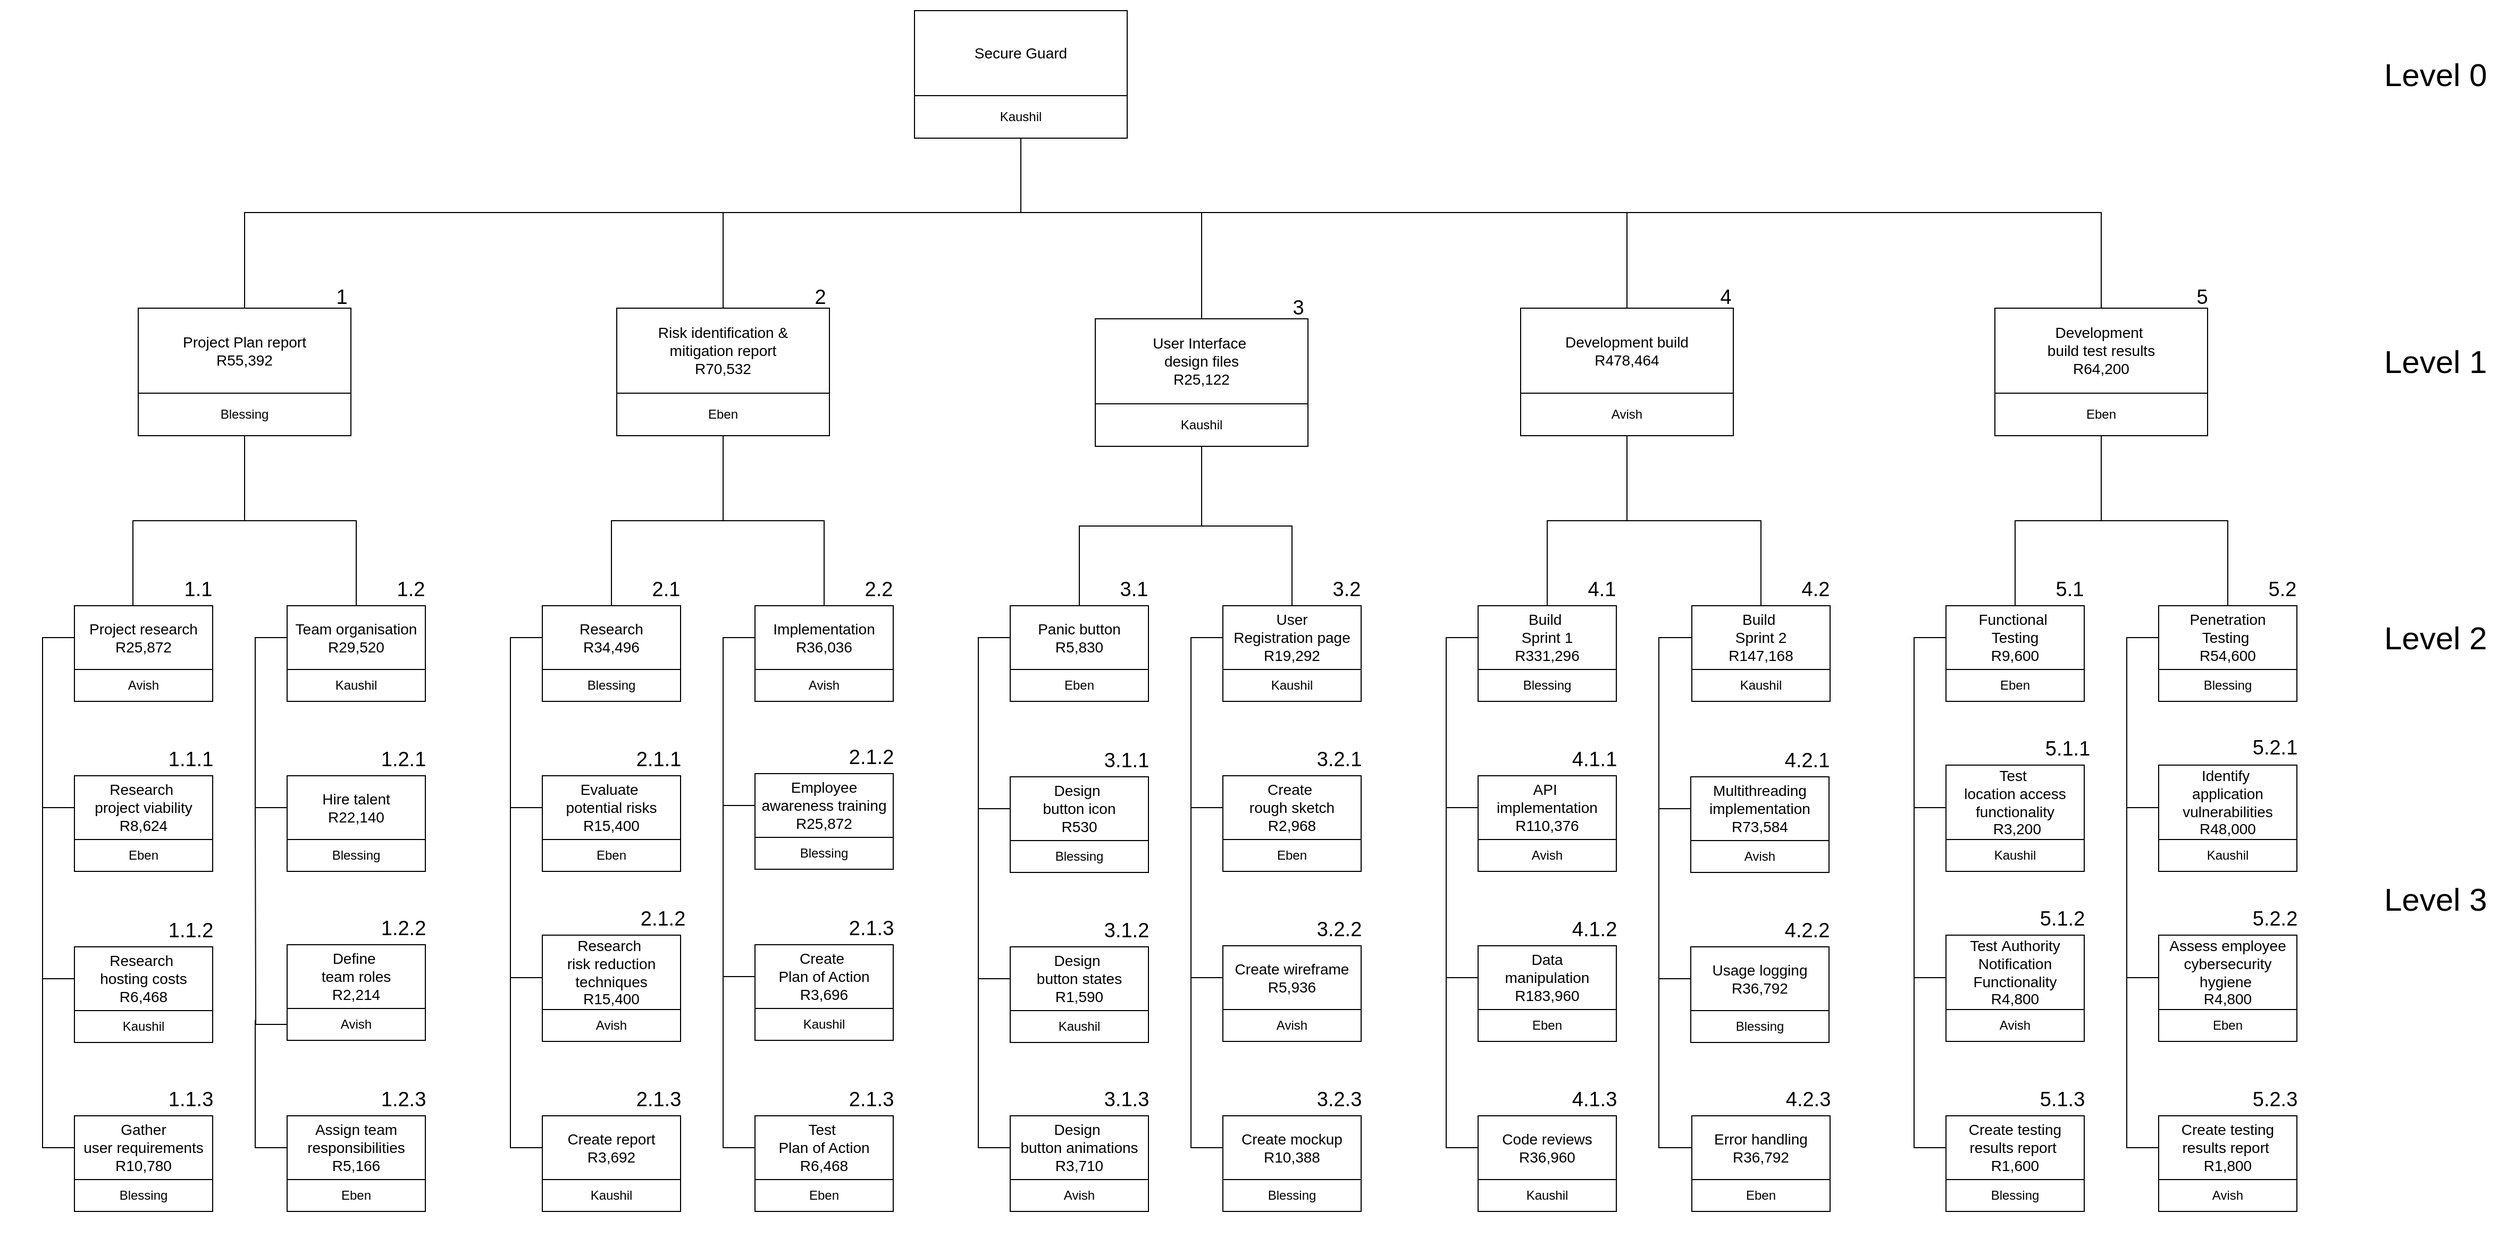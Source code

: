 <mxfile version="24.3.0" type="device">
  <diagram name="Page-1" id="wUViZiPC8uXndsal970Q">
    <mxGraphModel dx="1434" dy="782" grid="1" gridSize="10" guides="1" tooltips="1" connect="1" arrows="1" fold="1" page="1" pageScale="1" pageWidth="3300" pageHeight="2339" math="0" shadow="0">
      <root>
        <mxCell id="0" />
        <mxCell id="1" parent="0" />
        <mxCell id="S-JsonbqND__SWyfuir0-142" value="&lt;font style=&quot;font-size: 30px;&quot;&gt;Level 0&lt;/font&gt;" style="text;html=1;align=center;verticalAlign=middle;resizable=0;points=[];autosize=1;strokeColor=none;fillColor=none;" parent="1" vertex="1">
          <mxGeometry x="2280" y="45" width="120" height="50" as="geometry" />
        </mxCell>
        <mxCell id="S-JsonbqND__SWyfuir0-143" value="&lt;font style=&quot;font-size: 30px;&quot;&gt;Level 3&lt;/font&gt;" style="text;html=1;align=center;verticalAlign=middle;resizable=0;points=[];autosize=1;strokeColor=none;fillColor=none;" parent="1" vertex="1">
          <mxGeometry x="2280" y="821" width="120" height="50" as="geometry" />
        </mxCell>
        <mxCell id="S-JsonbqND__SWyfuir0-144" value="&lt;font style=&quot;font-size: 30px;&quot;&gt;Level 2&lt;/font&gt;" style="text;html=1;align=center;verticalAlign=middle;resizable=0;points=[];autosize=1;strokeColor=none;fillColor=none;" parent="1" vertex="1">
          <mxGeometry x="2280" y="575" width="120" height="50" as="geometry" />
        </mxCell>
        <mxCell id="S-JsonbqND__SWyfuir0-145" value="&lt;font style=&quot;font-size: 30px;&quot;&gt;Level 1&lt;/font&gt;" style="text;html=1;align=center;verticalAlign=middle;resizable=0;points=[];autosize=1;strokeColor=none;fillColor=none;" parent="1" vertex="1">
          <mxGeometry x="2280" y="315" width="120" height="50" as="geometry" />
        </mxCell>
        <mxCell id="S-JsonbqND__SWyfuir0-173" value="&lt;font style=&quot;font-size: 19px;&quot;&gt;3.1.2&lt;/font&gt;" style="text;html=1;align=center;verticalAlign=middle;resizable=0;points=[];autosize=1;strokeColor=none;fillColor=none;" parent="1" vertex="1">
          <mxGeometry x="1060" y="892" width="70" height="40" as="geometry" />
        </mxCell>
        <mxCell id="B8EaVAHdHB4vTxpewh6I-9" value="" style="group" parent="1" vertex="1" connectable="0">
          <mxGeometry x="1000" y="540" width="130" height="120" as="geometry" />
        </mxCell>
        <mxCell id="B8EaVAHdHB4vTxpewh6I-5" value="&lt;div style=&quot;font-size: 14px;&quot;&gt;&lt;font style=&quot;font-size: 14px;&quot; face=&quot;Helvetica&quot;&gt;Panic button&lt;/font&gt;&lt;/div&gt;&lt;div style=&quot;font-size: 14px;&quot;&gt;&lt;font style=&quot;font-size: 14px;&quot; face=&quot;Helvetica&quot;&gt;R5,830&lt;br&gt;&lt;/font&gt;&lt;/div&gt;" style="html=1;whiteSpace=wrap;" parent="B8EaVAHdHB4vTxpewh6I-9" vertex="1">
          <mxGeometry y="30" width="130" height="60" as="geometry" />
        </mxCell>
        <mxCell id="B8EaVAHdHB4vTxpewh6I-6" value="Eben" style="html=1;whiteSpace=wrap;rounded=0;fillStyle=auto;" parent="B8EaVAHdHB4vTxpewh6I-9" vertex="1">
          <mxGeometry y="90" width="130" height="30" as="geometry" />
        </mxCell>
        <mxCell id="B8EaVAHdHB4vTxpewh6I-7" value="3.1" style="text;html=1;align=center;verticalAlign=middle;whiteSpace=wrap;rounded=0;fontSize=19;" parent="B8EaVAHdHB4vTxpewh6I-9" vertex="1">
          <mxGeometry x="103" width="27" height="30" as="geometry" />
        </mxCell>
        <mxCell id="B8EaVAHdHB4vTxpewh6I-10" value="" style="group" parent="1" vertex="1" connectable="0">
          <mxGeometry x="1000" y="701" width="130" height="120" as="geometry" />
        </mxCell>
        <mxCell id="B8EaVAHdHB4vTxpewh6I-11" value="&lt;font style=&quot;font-size: 14px;&quot;&gt;Design&amp;nbsp;&lt;/font&gt;&lt;div style=&quot;font-size: 14px;&quot;&gt;&lt;font style=&quot;font-size: 14px;&quot;&gt;button icon&lt;/font&gt;&lt;/div&gt;&lt;div style=&quot;font-size: 14px;&quot;&gt;&lt;font style=&quot;font-size: 14px;&quot;&gt;&lt;font style=&quot;font-size: 14px;&quot;&gt;R530&lt;/font&gt;&lt;br&gt;&lt;/font&gt;&lt;/div&gt;" style="html=1;whiteSpace=wrap;" parent="B8EaVAHdHB4vTxpewh6I-10" vertex="1">
          <mxGeometry y="30" width="130" height="60" as="geometry" />
        </mxCell>
        <mxCell id="B8EaVAHdHB4vTxpewh6I-12" value="Blessing" style="html=1;whiteSpace=wrap;rounded=0;fillStyle=auto;" parent="B8EaVAHdHB4vTxpewh6I-10" vertex="1">
          <mxGeometry y="90" width="130" height="30" as="geometry" />
        </mxCell>
        <mxCell id="B8EaVAHdHB4vTxpewh6I-13" value="3.1.1" style="text;html=1;align=center;verticalAlign=middle;whiteSpace=wrap;rounded=0;fontSize=19;" parent="B8EaVAHdHB4vTxpewh6I-10" vertex="1">
          <mxGeometry x="96" width="27" height="30" as="geometry" />
        </mxCell>
        <mxCell id="B8EaVAHdHB4vTxpewh6I-14" value="" style="group" parent="1" vertex="1" connectable="0">
          <mxGeometry x="1000" y="861" width="130" height="120" as="geometry" />
        </mxCell>
        <mxCell id="B8EaVAHdHB4vTxpewh6I-255" style="edgeStyle=orthogonalEdgeStyle;rounded=0;orthogonalLoop=1;jettySize=auto;html=1;endArrow=none;endFill=0;" parent="B8EaVAHdHB4vTxpewh6I-14" source="B8EaVAHdHB4vTxpewh6I-15" edge="1">
          <mxGeometry relative="1" as="geometry">
            <mxPoint x="-30" y="-101" as="targetPoint" />
            <Array as="points">
              <mxPoint x="-30" y="60" />
              <mxPoint x="-30" y="-101" />
            </Array>
          </mxGeometry>
        </mxCell>
        <mxCell id="B8EaVAHdHB4vTxpewh6I-15" value="&lt;font style=&quot;font-size: 14px;&quot;&gt;Design&amp;nbsp;&lt;/font&gt;&lt;div style=&quot;font-size: 14px;&quot;&gt;&lt;font style=&quot;font-size: 14px;&quot;&gt;button states&lt;/font&gt;&lt;/div&gt;&lt;div style=&quot;font-size: 14px;&quot;&gt;&lt;font style=&quot;font-size: 14px;&quot;&gt;&lt;font style=&quot;font-size: 14px;&quot;&gt;R1,590&lt;/font&gt;&lt;br&gt;&lt;/font&gt;&lt;/div&gt;" style="html=1;whiteSpace=wrap;" parent="B8EaVAHdHB4vTxpewh6I-14" vertex="1">
          <mxGeometry y="30" width="130" height="60" as="geometry" />
        </mxCell>
        <mxCell id="B8EaVAHdHB4vTxpewh6I-16" value="Kaushil" style="html=1;whiteSpace=wrap;rounded=0;fillStyle=auto;" parent="B8EaVAHdHB4vTxpewh6I-14" vertex="1">
          <mxGeometry y="90" width="130" height="30" as="geometry" />
        </mxCell>
        <mxCell id="B8EaVAHdHB4vTxpewh6I-17" value="3.1.2" style="text;html=1;align=center;verticalAlign=middle;whiteSpace=wrap;rounded=0;fontSize=19;" parent="B8EaVAHdHB4vTxpewh6I-14" vertex="1">
          <mxGeometry x="96" width="27" height="30" as="geometry" />
        </mxCell>
        <mxCell id="B8EaVAHdHB4vTxpewh6I-18" value="" style="group" parent="1" vertex="1" connectable="0">
          <mxGeometry x="1000" y="1020" width="130" height="120" as="geometry" />
        </mxCell>
        <mxCell id="B8EaVAHdHB4vTxpewh6I-257" style="edgeStyle=orthogonalEdgeStyle;rounded=0;orthogonalLoop=1;jettySize=auto;html=1;endArrow=none;endFill=0;" parent="B8EaVAHdHB4vTxpewh6I-18" source="B8EaVAHdHB4vTxpewh6I-19" edge="1">
          <mxGeometry relative="1" as="geometry">
            <mxPoint x="-30" y="-100" as="targetPoint" />
            <Array as="points">
              <mxPoint x="-30" y="60" />
              <mxPoint x="-30" y="-100" />
            </Array>
          </mxGeometry>
        </mxCell>
        <mxCell id="B8EaVAHdHB4vTxpewh6I-19" value="&lt;font style=&quot;font-size: 14px;&quot;&gt;Design&amp;nbsp;&lt;/font&gt;&lt;div style=&quot;font-size: 14px;&quot;&gt;&lt;font style=&quot;font-size: 14px;&quot;&gt;button &lt;span style=&quot;background-color: initial;&quot;&gt;animations&lt;/span&gt;&lt;/font&gt;&lt;/div&gt;&lt;div style=&quot;font-size: 14px;&quot;&gt;&lt;font style=&quot;font-size: 14px;&quot;&gt;&lt;span style=&quot;background-color: initial;&quot;&gt;R3,710&lt;br&gt;&lt;/span&gt;&lt;/font&gt;&lt;/div&gt;" style="html=1;whiteSpace=wrap;" parent="B8EaVAHdHB4vTxpewh6I-18" vertex="1">
          <mxGeometry y="30" width="130" height="60" as="geometry" />
        </mxCell>
        <mxCell id="B8EaVAHdHB4vTxpewh6I-20" value="Avish" style="html=1;whiteSpace=wrap;rounded=0;fillStyle=auto;" parent="B8EaVAHdHB4vTxpewh6I-18" vertex="1">
          <mxGeometry y="90" width="130" height="30" as="geometry" />
        </mxCell>
        <mxCell id="B8EaVAHdHB4vTxpewh6I-21" value="3.1.3" style="text;html=1;align=center;verticalAlign=middle;whiteSpace=wrap;rounded=0;fontSize=19;" parent="B8EaVAHdHB4vTxpewh6I-18" vertex="1">
          <mxGeometry x="96" width="27" height="30" as="geometry" />
        </mxCell>
        <mxCell id="B8EaVAHdHB4vTxpewh6I-22" value="&lt;font style=&quot;font-size: 19px;&quot;&gt;3.1.2&lt;/font&gt;" style="text;html=1;align=center;verticalAlign=middle;resizable=0;points=[];autosize=1;strokeColor=none;fillColor=none;" parent="1" vertex="1">
          <mxGeometry x="180" y="941" width="70" height="40" as="geometry" />
        </mxCell>
        <mxCell id="B8EaVAHdHB4vTxpewh6I-23" value="" style="group" parent="1" vertex="1" connectable="0">
          <mxGeometry x="120" y="540" width="130" height="120" as="geometry" />
        </mxCell>
        <mxCell id="B8EaVAHdHB4vTxpewh6I-24" value="&lt;font style=&quot;font-size: 14px;&quot;&gt;Project research&lt;/font&gt;&lt;div style=&quot;font-size: 14px;&quot;&gt;&lt;font style=&quot;font-size: 14px;&quot;&gt;&lt;font style=&quot;font-size: 14px;&quot;&gt;R25,872&lt;/font&gt;&lt;br&gt;&lt;/font&gt;&lt;/div&gt;" style="html=1;whiteSpace=wrap;" parent="B8EaVAHdHB4vTxpewh6I-23" vertex="1">
          <mxGeometry y="30" width="130" height="60" as="geometry" />
        </mxCell>
        <mxCell id="B8EaVAHdHB4vTxpewh6I-25" value="Avish" style="html=1;whiteSpace=wrap;rounded=0;fillStyle=auto;" parent="B8EaVAHdHB4vTxpewh6I-23" vertex="1">
          <mxGeometry y="90" width="130" height="30" as="geometry" />
        </mxCell>
        <mxCell id="B8EaVAHdHB4vTxpewh6I-26" value="1.1" style="text;html=1;align=center;verticalAlign=middle;whiteSpace=wrap;rounded=0;fontSize=19;" parent="B8EaVAHdHB4vTxpewh6I-23" vertex="1">
          <mxGeometry x="103" width="27" height="30" as="geometry" />
        </mxCell>
        <mxCell id="B8EaVAHdHB4vTxpewh6I-27" value="" style="group" parent="1" vertex="1" connectable="0">
          <mxGeometry x="120" y="700" width="130" height="120" as="geometry" />
        </mxCell>
        <mxCell id="B8EaVAHdHB4vTxpewh6I-28" value="&lt;font style=&quot;font-size: 14px;&quot;&gt;Research&amp;nbsp;&lt;/font&gt;&lt;div style=&quot;font-size: 14px;&quot;&gt;&lt;font style=&quot;font-size: 14px;&quot;&gt;project viability&lt;/font&gt;&lt;/div&gt;&lt;div style=&quot;font-size: 14px;&quot;&gt;&lt;font style=&quot;font-size: 14px;&quot;&gt;&lt;font style=&quot;font-size: 14px;&quot;&gt;R8,624&lt;/font&gt;&lt;br&gt;&lt;/font&gt;&lt;/div&gt;" style="html=1;whiteSpace=wrap;" parent="B8EaVAHdHB4vTxpewh6I-27" vertex="1">
          <mxGeometry y="30" width="130" height="60" as="geometry" />
        </mxCell>
        <mxCell id="B8EaVAHdHB4vTxpewh6I-29" value="Eben" style="html=1;whiteSpace=wrap;rounded=0;fillStyle=auto;" parent="B8EaVAHdHB4vTxpewh6I-27" vertex="1">
          <mxGeometry y="90" width="130" height="30" as="geometry" />
        </mxCell>
        <mxCell id="B8EaVAHdHB4vTxpewh6I-30" value="1.1.1" style="text;html=1;align=center;verticalAlign=middle;whiteSpace=wrap;rounded=0;fontSize=19;" parent="B8EaVAHdHB4vTxpewh6I-27" vertex="1">
          <mxGeometry x="96" width="27" height="30" as="geometry" />
        </mxCell>
        <mxCell id="B8EaVAHdHB4vTxpewh6I-31" value="" style="group" parent="1" vertex="1" connectable="0">
          <mxGeometry x="120" y="861" width="130" height="120" as="geometry" />
        </mxCell>
        <mxCell id="B8EaVAHdHB4vTxpewh6I-226" style="edgeStyle=orthogonalEdgeStyle;rounded=0;orthogonalLoop=1;jettySize=auto;html=1;endArrow=none;endFill=0;" parent="B8EaVAHdHB4vTxpewh6I-31" source="B8EaVAHdHB4vTxpewh6I-32" edge="1">
          <mxGeometry relative="1" as="geometry">
            <mxPoint x="-30" y="-101" as="targetPoint" />
            <Array as="points">
              <mxPoint x="-30" y="60" />
              <mxPoint x="-30" y="-101" />
            </Array>
          </mxGeometry>
        </mxCell>
        <mxCell id="B8EaVAHdHB4vTxpewh6I-32" value="&lt;font style=&quot;font-size: 14px;&quot;&gt;Research&amp;nbsp;&lt;/font&gt;&lt;div style=&quot;font-size: 14px;&quot;&gt;&lt;font style=&quot;font-size: 14px;&quot;&gt;hosting costs&lt;/font&gt;&lt;/div&gt;&lt;div style=&quot;font-size: 14px;&quot;&gt;&lt;font style=&quot;font-size: 14px;&quot;&gt;&lt;font style=&quot;font-size: 14px;&quot;&gt;R6,468&lt;/font&gt;&lt;br&gt;&lt;/font&gt;&lt;/div&gt;" style="html=1;whiteSpace=wrap;" parent="B8EaVAHdHB4vTxpewh6I-31" vertex="1">
          <mxGeometry y="30" width="130" height="60" as="geometry" />
        </mxCell>
        <mxCell id="B8EaVAHdHB4vTxpewh6I-33" value="Kaushil" style="html=1;whiteSpace=wrap;rounded=0;fillStyle=auto;" parent="B8EaVAHdHB4vTxpewh6I-31" vertex="1">
          <mxGeometry y="90" width="130" height="30" as="geometry" />
        </mxCell>
        <mxCell id="B8EaVAHdHB4vTxpewh6I-34" value="1.1.2" style="text;html=1;align=center;verticalAlign=middle;whiteSpace=wrap;rounded=0;fontSize=19;" parent="B8EaVAHdHB4vTxpewh6I-31" vertex="1">
          <mxGeometry x="96" width="27" height="30" as="geometry" />
        </mxCell>
        <mxCell id="B8EaVAHdHB4vTxpewh6I-35" value="" style="group" parent="1" vertex="1" connectable="0">
          <mxGeometry x="120" y="1020" width="130" height="120" as="geometry" />
        </mxCell>
        <mxCell id="B8EaVAHdHB4vTxpewh6I-227" style="edgeStyle=orthogonalEdgeStyle;rounded=0;orthogonalLoop=1;jettySize=auto;html=1;endArrow=none;endFill=0;" parent="B8EaVAHdHB4vTxpewh6I-35" source="B8EaVAHdHB4vTxpewh6I-36" edge="1">
          <mxGeometry relative="1" as="geometry">
            <mxPoint x="-30" y="-100" as="targetPoint" />
            <Array as="points">
              <mxPoint x="-30" y="60" />
              <mxPoint x="-30" y="-100" />
            </Array>
          </mxGeometry>
        </mxCell>
        <mxCell id="B8EaVAHdHB4vTxpewh6I-36" value="&lt;font style=&quot;font-size: 14px;&quot;&gt;Gather&lt;/font&gt;&lt;div style=&quot;font-size: 14px;&quot;&gt;&lt;font style=&quot;font-size: 14px;&quot;&gt;user requirements&lt;/font&gt;&lt;/div&gt;&lt;div style=&quot;font-size: 14px;&quot;&gt;&lt;font style=&quot;font-size: 14px;&quot;&gt;&lt;font style=&quot;font-size: 14px;&quot;&gt;R10,780&lt;/font&gt;&lt;br&gt;&lt;/font&gt;&lt;/div&gt;" style="html=1;whiteSpace=wrap;" parent="B8EaVAHdHB4vTxpewh6I-35" vertex="1">
          <mxGeometry y="30" width="130" height="60" as="geometry" />
        </mxCell>
        <mxCell id="B8EaVAHdHB4vTxpewh6I-37" value="Blessing" style="html=1;whiteSpace=wrap;rounded=0;fillStyle=auto;" parent="B8EaVAHdHB4vTxpewh6I-35" vertex="1">
          <mxGeometry y="90" width="130" height="30" as="geometry" />
        </mxCell>
        <mxCell id="B8EaVAHdHB4vTxpewh6I-38" value="1.1.3" style="text;html=1;align=center;verticalAlign=middle;whiteSpace=wrap;rounded=0;fontSize=19;" parent="B8EaVAHdHB4vTxpewh6I-35" vertex="1">
          <mxGeometry x="96" width="27" height="30" as="geometry" />
        </mxCell>
        <mxCell id="B8EaVAHdHB4vTxpewh6I-39" value="&lt;font style=&quot;font-size: 19px;&quot;&gt;3.1.2&lt;/font&gt;" style="text;html=1;align=center;verticalAlign=middle;resizable=0;points=[];autosize=1;strokeColor=none;fillColor=none;" parent="1" vertex="1">
          <mxGeometry x="380" y="941" width="70" height="40" as="geometry" />
        </mxCell>
        <mxCell id="B8EaVAHdHB4vTxpewh6I-40" value="" style="group" parent="1" vertex="1" connectable="0">
          <mxGeometry x="320" y="540" width="130" height="120" as="geometry" />
        </mxCell>
        <mxCell id="B8EaVAHdHB4vTxpewh6I-41" value="&lt;font style=&quot;font-size: 14px;&quot; face=&quot;Helvetica&quot;&gt;Team &lt;/font&gt;&lt;font style=&quot;font-size: 14px;&quot; face=&quot;Helvetica&quot;&gt;organisation&lt;/font&gt;&lt;div style=&quot;font-size: 14px;&quot;&gt;&lt;font style=&quot;font-size: 14px;&quot; face=&quot;Helvetica&quot;&gt;R29,520&lt;br&gt;&lt;/font&gt;&lt;/div&gt;" style="html=1;whiteSpace=wrap;" parent="B8EaVAHdHB4vTxpewh6I-40" vertex="1">
          <mxGeometry y="30" width="130" height="60" as="geometry" />
        </mxCell>
        <mxCell id="B8EaVAHdHB4vTxpewh6I-42" value="Kaushil" style="html=1;whiteSpace=wrap;rounded=0;fillStyle=auto;" parent="B8EaVAHdHB4vTxpewh6I-40" vertex="1">
          <mxGeometry y="90" width="130" height="30" as="geometry" />
        </mxCell>
        <mxCell id="B8EaVAHdHB4vTxpewh6I-43" value="1.2" style="text;html=1;align=center;verticalAlign=middle;whiteSpace=wrap;rounded=0;fontSize=19;" parent="B8EaVAHdHB4vTxpewh6I-40" vertex="1">
          <mxGeometry x="103" width="27" height="30" as="geometry" />
        </mxCell>
        <mxCell id="B8EaVAHdHB4vTxpewh6I-44" value="" style="group" parent="1" vertex="1" connectable="0">
          <mxGeometry x="320" y="700" width="130" height="120" as="geometry" />
        </mxCell>
        <mxCell id="B8EaVAHdHB4vTxpewh6I-45" value="&lt;div style=&quot;font-size: 14px;&quot;&gt;&lt;font style=&quot;font-size: 14px;&quot;&gt;Hire&amp;nbsp;&lt;span style=&quot;background-color: initial;&quot;&gt;talent&lt;/span&gt;&lt;/font&gt;&lt;/div&gt;&lt;div style=&quot;font-size: 14px;&quot;&gt;&lt;font style=&quot;font-size: 14px;&quot;&gt;&lt;span style=&quot;background-color: initial;&quot;&gt;R22,140&lt;br&gt;&lt;/span&gt;&lt;/font&gt;&lt;/div&gt;" style="html=1;whiteSpace=wrap;" parent="B8EaVAHdHB4vTxpewh6I-44" vertex="1">
          <mxGeometry y="30" width="130" height="60" as="geometry" />
        </mxCell>
        <mxCell id="B8EaVAHdHB4vTxpewh6I-46" value="Blessing" style="html=1;whiteSpace=wrap;rounded=0;fillStyle=auto;" parent="B8EaVAHdHB4vTxpewh6I-44" vertex="1">
          <mxGeometry y="90" width="130" height="30" as="geometry" />
        </mxCell>
        <mxCell id="B8EaVAHdHB4vTxpewh6I-47" value="1.2.1" style="text;html=1;align=center;verticalAlign=middle;whiteSpace=wrap;rounded=0;fontSize=19;" parent="B8EaVAHdHB4vTxpewh6I-44" vertex="1">
          <mxGeometry x="96" width="27" height="30" as="geometry" />
        </mxCell>
        <mxCell id="B8EaVAHdHB4vTxpewh6I-48" value="" style="group" parent="1" vertex="1" connectable="0">
          <mxGeometry x="320" y="859" width="130" height="120" as="geometry" />
        </mxCell>
        <mxCell id="B8EaVAHdHB4vTxpewh6I-49" value="&lt;font style=&quot;font-size: 14px;&quot;&gt;Define&amp;nbsp;&lt;/font&gt;&lt;div style=&quot;font-size: 14px;&quot;&gt;&lt;font style=&quot;font-size: 14px;&quot;&gt;team roles&lt;/font&gt;&lt;/div&gt;&lt;div style=&quot;font-size: 14px;&quot;&gt;&lt;font style=&quot;font-size: 14px;&quot;&gt;&lt;font style=&quot;font-size: 14px;&quot;&gt;R2,214&lt;/font&gt;&lt;br&gt;&lt;/font&gt;&lt;/div&gt;" style="html=1;whiteSpace=wrap;" parent="B8EaVAHdHB4vTxpewh6I-48" vertex="1">
          <mxGeometry y="30" width="130" height="60" as="geometry" />
        </mxCell>
        <mxCell id="B8EaVAHdHB4vTxpewh6I-229" style="edgeStyle=orthogonalEdgeStyle;rounded=0;orthogonalLoop=1;jettySize=auto;html=1;endArrow=none;endFill=0;" parent="B8EaVAHdHB4vTxpewh6I-48" source="B8EaVAHdHB4vTxpewh6I-50" edge="1">
          <mxGeometry relative="1" as="geometry">
            <mxPoint x="-30" y="-99" as="targetPoint" />
          </mxGeometry>
        </mxCell>
        <mxCell id="B8EaVAHdHB4vTxpewh6I-50" value="Avish" style="html=1;whiteSpace=wrap;rounded=0;fillStyle=auto;" parent="B8EaVAHdHB4vTxpewh6I-48" vertex="1">
          <mxGeometry y="90" width="130" height="30" as="geometry" />
        </mxCell>
        <mxCell id="B8EaVAHdHB4vTxpewh6I-51" value="1.2.2" style="text;html=1;align=center;verticalAlign=middle;whiteSpace=wrap;rounded=0;fontSize=19;" parent="B8EaVAHdHB4vTxpewh6I-48" vertex="1">
          <mxGeometry x="96" width="27" height="30" as="geometry" />
        </mxCell>
        <mxCell id="B8EaVAHdHB4vTxpewh6I-52" value="" style="group" parent="1" vertex="1" connectable="0">
          <mxGeometry x="320" y="1020" width="130" height="120" as="geometry" />
        </mxCell>
        <mxCell id="B8EaVAHdHB4vTxpewh6I-280" style="edgeStyle=orthogonalEdgeStyle;rounded=0;orthogonalLoop=1;jettySize=auto;html=1;endArrow=none;endFill=0;" parent="B8EaVAHdHB4vTxpewh6I-52" source="B8EaVAHdHB4vTxpewh6I-53" edge="1">
          <mxGeometry relative="1" as="geometry">
            <mxPoint x="-30" y="-60" as="targetPoint" />
            <Array as="points">
              <mxPoint x="-30" y="60" />
            </Array>
          </mxGeometry>
        </mxCell>
        <mxCell id="B8EaVAHdHB4vTxpewh6I-53" value="&lt;div style=&quot;font-size: 14px;&quot;&gt;&lt;font style=&quot;font-size: 14px;&quot;&gt;Assign&amp;nbsp;&lt;span style=&quot;background-color: initial;&quot;&gt;t&lt;/span&gt;&lt;span style=&quot;background-color: initial;&quot;&gt;eam responsibilities&lt;/span&gt;&lt;/font&gt;&lt;/div&gt;&lt;div style=&quot;font-size: 14px;&quot;&gt;&lt;font style=&quot;font-size: 14px;&quot;&gt;&lt;span style=&quot;background-color: initial;&quot;&gt;R5,166&lt;br&gt;&lt;/span&gt;&lt;/font&gt;&lt;/div&gt;" style="html=1;whiteSpace=wrap;" parent="B8EaVAHdHB4vTxpewh6I-52" vertex="1">
          <mxGeometry y="30" width="130" height="60" as="geometry" />
        </mxCell>
        <mxCell id="B8EaVAHdHB4vTxpewh6I-54" value="Eben" style="html=1;whiteSpace=wrap;rounded=0;fillStyle=auto;" parent="B8EaVAHdHB4vTxpewh6I-52" vertex="1">
          <mxGeometry y="90" width="130" height="30" as="geometry" />
        </mxCell>
        <mxCell id="B8EaVAHdHB4vTxpewh6I-55" value="1.2.3" style="text;html=1;align=center;verticalAlign=middle;whiteSpace=wrap;rounded=0;fontSize=19;" parent="B8EaVAHdHB4vTxpewh6I-52" vertex="1">
          <mxGeometry x="96" width="27" height="30" as="geometry" />
        </mxCell>
        <mxCell id="B8EaVAHdHB4vTxpewh6I-56" value="&lt;font style=&quot;font-size: 19px;&quot;&gt;3.1.2&lt;/font&gt;" style="text;html=1;align=center;verticalAlign=middle;resizable=0;points=[];autosize=1;strokeColor=none;fillColor=none;" parent="1" vertex="1">
          <mxGeometry x="600" y="941" width="70" height="40" as="geometry" />
        </mxCell>
        <mxCell id="B8EaVAHdHB4vTxpewh6I-57" value="" style="group" parent="1" vertex="1" connectable="0">
          <mxGeometry x="560" y="540" width="130" height="120" as="geometry" />
        </mxCell>
        <mxCell id="B8EaVAHdHB4vTxpewh6I-58" value="&lt;div style=&quot;font-size: 14px;&quot;&gt;&lt;font style=&quot;font-size: 14px;&quot; face=&quot;Helvetica&quot;&gt;Research&lt;/font&gt;&lt;/div&gt;&lt;div style=&quot;font-size: 14px;&quot;&gt;&lt;font style=&quot;font-size: 14px;&quot; face=&quot;Helvetica&quot;&gt;R34,496&lt;br&gt;&lt;/font&gt;&lt;/div&gt;" style="html=1;whiteSpace=wrap;" parent="B8EaVAHdHB4vTxpewh6I-57" vertex="1">
          <mxGeometry y="30" width="130" height="60" as="geometry" />
        </mxCell>
        <mxCell id="B8EaVAHdHB4vTxpewh6I-59" value="Blessing" style="html=1;whiteSpace=wrap;rounded=0;fillStyle=auto;" parent="B8EaVAHdHB4vTxpewh6I-57" vertex="1">
          <mxGeometry y="90" width="130" height="30" as="geometry" />
        </mxCell>
        <mxCell id="B8EaVAHdHB4vTxpewh6I-60" value="2.1" style="text;html=1;align=center;verticalAlign=middle;whiteSpace=wrap;rounded=0;fontSize=19;" parent="B8EaVAHdHB4vTxpewh6I-57" vertex="1">
          <mxGeometry x="103" width="27" height="30" as="geometry" />
        </mxCell>
        <mxCell id="B8EaVAHdHB4vTxpewh6I-61" value="" style="group" parent="1" vertex="1" connectable="0">
          <mxGeometry x="560" y="700" width="130" height="120" as="geometry" />
        </mxCell>
        <mxCell id="B8EaVAHdHB4vTxpewh6I-62" value="&lt;font style=&quot;font-size: 14px;&quot;&gt;Evaluate&amp;nbsp;&lt;/font&gt;&lt;div style=&quot;font-size: 14px;&quot;&gt;&lt;font style=&quot;font-size: 14px;&quot;&gt;potential risks&lt;/font&gt;&lt;/div&gt;&lt;div style=&quot;font-size: 14px;&quot;&gt;&lt;font style=&quot;font-size: 14px;&quot;&gt;&lt;font style=&quot;font-size: 14px;&quot;&gt;R15,400&lt;/font&gt;&lt;br&gt;&lt;/font&gt;&lt;/div&gt;" style="html=1;whiteSpace=wrap;" parent="B8EaVAHdHB4vTxpewh6I-61" vertex="1">
          <mxGeometry y="30" width="130" height="60" as="geometry" />
        </mxCell>
        <mxCell id="B8EaVAHdHB4vTxpewh6I-63" value="Eben" style="html=1;whiteSpace=wrap;rounded=0;fillStyle=auto;" parent="B8EaVAHdHB4vTxpewh6I-61" vertex="1">
          <mxGeometry y="90" width="130" height="30" as="geometry" />
        </mxCell>
        <mxCell id="B8EaVAHdHB4vTxpewh6I-64" value="2.1.1" style="text;html=1;align=center;verticalAlign=middle;whiteSpace=wrap;rounded=0;fontSize=19;" parent="B8EaVAHdHB4vTxpewh6I-61" vertex="1">
          <mxGeometry x="96" width="27" height="30" as="geometry" />
        </mxCell>
        <mxCell id="B8EaVAHdHB4vTxpewh6I-65" value="" style="group" parent="1" vertex="1" connectable="0">
          <mxGeometry x="560" y="860" width="130" height="120" as="geometry" />
        </mxCell>
        <mxCell id="B8EaVAHdHB4vTxpewh6I-237" style="edgeStyle=orthogonalEdgeStyle;rounded=0;orthogonalLoop=1;jettySize=auto;html=1;endArrow=none;endFill=0;" parent="B8EaVAHdHB4vTxpewh6I-65" source="B8EaVAHdHB4vTxpewh6I-66" edge="1">
          <mxGeometry relative="1" as="geometry">
            <mxPoint x="-30" y="-100" as="targetPoint" />
            <Array as="points">
              <mxPoint x="-30" y="60" />
            </Array>
          </mxGeometry>
        </mxCell>
        <mxCell id="B8EaVAHdHB4vTxpewh6I-66" value="&lt;font style=&quot;font-size: 14px;&quot;&gt;Research&amp;nbsp;&lt;/font&gt;&lt;div style=&quot;font-size: 14px;&quot;&gt;&lt;font style=&quot;font-size: 14px;&quot;&gt;risk reduction techniques&lt;/font&gt;&lt;/div&gt;&lt;div style=&quot;font-size: 14px;&quot;&gt;&lt;font style=&quot;font-size: 14px;&quot;&gt;&lt;font style=&quot;font-size: 14px;&quot;&gt;R15,400&lt;/font&gt;&lt;br&gt;&lt;/font&gt;&lt;/div&gt;" style="html=1;whiteSpace=wrap;" parent="B8EaVAHdHB4vTxpewh6I-65" vertex="1">
          <mxGeometry y="20" width="130" height="70" as="geometry" />
        </mxCell>
        <mxCell id="B8EaVAHdHB4vTxpewh6I-67" value="Avish" style="html=1;whiteSpace=wrap;rounded=0;fillStyle=auto;" parent="B8EaVAHdHB4vTxpewh6I-65" vertex="1">
          <mxGeometry y="90" width="130" height="30" as="geometry" />
        </mxCell>
        <mxCell id="B8EaVAHdHB4vTxpewh6I-68" value="2.1.2" style="text;html=1;align=center;verticalAlign=middle;whiteSpace=wrap;rounded=0;fontSize=19;" parent="B8EaVAHdHB4vTxpewh6I-65" vertex="1">
          <mxGeometry x="100" y="-10" width="27" height="30" as="geometry" />
        </mxCell>
        <mxCell id="B8EaVAHdHB4vTxpewh6I-69" value="" style="group" parent="1" vertex="1" connectable="0">
          <mxGeometry x="560" y="1020" width="130" height="120" as="geometry" />
        </mxCell>
        <mxCell id="B8EaVAHdHB4vTxpewh6I-240" style="edgeStyle=orthogonalEdgeStyle;rounded=0;orthogonalLoop=1;jettySize=auto;html=1;endArrow=none;endFill=0;" parent="B8EaVAHdHB4vTxpewh6I-69" source="B8EaVAHdHB4vTxpewh6I-70" edge="1">
          <mxGeometry relative="1" as="geometry">
            <mxPoint x="-30" y="-100" as="targetPoint" />
            <Array as="points">
              <mxPoint x="-30" y="60" />
            </Array>
          </mxGeometry>
        </mxCell>
        <mxCell id="B8EaVAHdHB4vTxpewh6I-70" value="&lt;div style=&quot;font-size: 14px;&quot;&gt;&lt;font style=&quot;font-size: 14px;&quot;&gt;Create&amp;nbsp;&lt;span style=&quot;background-color: initial;&quot;&gt;report&lt;/span&gt;&lt;/font&gt;&lt;/div&gt;&lt;div style=&quot;font-size: 14px;&quot;&gt;&lt;font style=&quot;font-size: 14px;&quot;&gt;&lt;span style=&quot;background-color: initial;&quot;&gt;R3,692&lt;br&gt;&lt;/span&gt;&lt;/font&gt;&lt;/div&gt;" style="html=1;whiteSpace=wrap;" parent="B8EaVAHdHB4vTxpewh6I-69" vertex="1">
          <mxGeometry y="30" width="130" height="60" as="geometry" />
        </mxCell>
        <mxCell id="B8EaVAHdHB4vTxpewh6I-71" value="Kaushil" style="html=1;whiteSpace=wrap;rounded=0;fillStyle=auto;" parent="B8EaVAHdHB4vTxpewh6I-69" vertex="1">
          <mxGeometry y="90" width="130" height="30" as="geometry" />
        </mxCell>
        <mxCell id="B8EaVAHdHB4vTxpewh6I-72" value="2.1.3" style="text;html=1;align=center;verticalAlign=middle;whiteSpace=wrap;rounded=0;fontSize=19;" parent="B8EaVAHdHB4vTxpewh6I-69" vertex="1">
          <mxGeometry x="96" width="27" height="30" as="geometry" />
        </mxCell>
        <mxCell id="B8EaVAHdHB4vTxpewh6I-73" value="&lt;font style=&quot;font-size: 19px;&quot;&gt;3.1.2&lt;/font&gt;" style="text;html=1;align=center;verticalAlign=middle;resizable=0;points=[];autosize=1;strokeColor=none;fillColor=none;" parent="1" vertex="1">
          <mxGeometry x="800" y="941" width="70" height="40" as="geometry" />
        </mxCell>
        <mxCell id="B8EaVAHdHB4vTxpewh6I-74" value="" style="group" parent="1" vertex="1" connectable="0">
          <mxGeometry x="760" y="540" width="130" height="120" as="geometry" />
        </mxCell>
        <mxCell id="B8EaVAHdHB4vTxpewh6I-75" value="&lt;div style=&quot;font-size: 14px;&quot;&gt;&lt;font style=&quot;font-size: 14px;&quot; face=&quot;Helvetica&quot;&gt;Implementation&lt;/font&gt;&lt;/div&gt;&lt;div style=&quot;font-size: 14px;&quot;&gt;&lt;font style=&quot;font-size: 14px;&quot; face=&quot;Helvetica&quot;&gt;R36,036&lt;br&gt;&lt;/font&gt;&lt;/div&gt;" style="html=1;whiteSpace=wrap;" parent="B8EaVAHdHB4vTxpewh6I-74" vertex="1">
          <mxGeometry y="30" width="130" height="60" as="geometry" />
        </mxCell>
        <mxCell id="B8EaVAHdHB4vTxpewh6I-76" value="Avish" style="html=1;whiteSpace=wrap;rounded=0;fillStyle=auto;" parent="B8EaVAHdHB4vTxpewh6I-74" vertex="1">
          <mxGeometry y="90" width="130" height="30" as="geometry" />
        </mxCell>
        <mxCell id="B8EaVAHdHB4vTxpewh6I-77" value="2.2" style="text;html=1;align=center;verticalAlign=middle;whiteSpace=wrap;rounded=0;fontSize=19;" parent="B8EaVAHdHB4vTxpewh6I-74" vertex="1">
          <mxGeometry x="103" width="27" height="30" as="geometry" />
        </mxCell>
        <mxCell id="B8EaVAHdHB4vTxpewh6I-78" value="" style="group" parent="1" vertex="1" connectable="0">
          <mxGeometry x="760" y="698" width="130" height="120" as="geometry" />
        </mxCell>
        <mxCell id="B8EaVAHdHB4vTxpewh6I-79" value="&lt;font style=&quot;font-size: 14px;&quot;&gt;Employee&lt;/font&gt;&lt;div style=&quot;font-size: 14px;&quot;&gt;&lt;font style=&quot;font-size: 14px;&quot;&gt;awareness training&lt;/font&gt;&lt;/div&gt;&lt;div style=&quot;font-size: 14px;&quot;&gt;&lt;font style=&quot;font-size: 14px;&quot;&gt;&lt;font style=&quot;font-size: 14px;&quot;&gt;R25,872&lt;/font&gt;&lt;br&gt;&lt;/font&gt;&lt;/div&gt;" style="html=1;whiteSpace=wrap;" parent="B8EaVAHdHB4vTxpewh6I-78" vertex="1">
          <mxGeometry y="30" width="130" height="60" as="geometry" />
        </mxCell>
        <mxCell id="B8EaVAHdHB4vTxpewh6I-80" value="Blessing" style="html=1;whiteSpace=wrap;rounded=0;fillStyle=auto;" parent="B8EaVAHdHB4vTxpewh6I-78" vertex="1">
          <mxGeometry y="90" width="130" height="30" as="geometry" />
        </mxCell>
        <mxCell id="B8EaVAHdHB4vTxpewh6I-81" value="2.1.2" style="text;html=1;align=center;verticalAlign=middle;whiteSpace=wrap;rounded=0;fontSize=19;" parent="B8EaVAHdHB4vTxpewh6I-78" vertex="1">
          <mxGeometry x="96" width="27" height="30" as="geometry" />
        </mxCell>
        <mxCell id="B8EaVAHdHB4vTxpewh6I-82" value="" style="group" parent="1" vertex="1" connectable="0">
          <mxGeometry x="760" y="859" width="130" height="120" as="geometry" />
        </mxCell>
        <mxCell id="B8EaVAHdHB4vTxpewh6I-276" style="edgeStyle=orthogonalEdgeStyle;rounded=0;orthogonalLoop=1;jettySize=auto;html=1;endArrow=none;endFill=0;" parent="B8EaVAHdHB4vTxpewh6I-82" source="B8EaVAHdHB4vTxpewh6I-83" edge="1">
          <mxGeometry relative="1" as="geometry">
            <mxPoint x="-30" y="-109" as="targetPoint" />
            <Array as="points">
              <mxPoint x="-30" y="60" />
              <mxPoint x="-30" y="-99" />
            </Array>
          </mxGeometry>
        </mxCell>
        <mxCell id="B8EaVAHdHB4vTxpewh6I-83" value="&lt;font style=&quot;font-size: 14px;&quot;&gt;Create&amp;nbsp;&lt;/font&gt;&lt;div style=&quot;font-size: 14px;&quot;&gt;&lt;font style=&quot;font-size: 14px;&quot;&gt;Plan of Action&lt;/font&gt;&lt;/div&gt;&lt;div style=&quot;font-size: 14px;&quot;&gt;&lt;font style=&quot;font-size: 14px;&quot;&gt;&lt;font style=&quot;font-size: 14px;&quot;&gt;R3,696&lt;/font&gt;&lt;br&gt;&lt;/font&gt;&lt;/div&gt;" style="html=1;whiteSpace=wrap;" parent="B8EaVAHdHB4vTxpewh6I-82" vertex="1">
          <mxGeometry y="30" width="130" height="60" as="geometry" />
        </mxCell>
        <mxCell id="B8EaVAHdHB4vTxpewh6I-84" value="Kaushil" style="html=1;whiteSpace=wrap;rounded=0;fillStyle=auto;" parent="B8EaVAHdHB4vTxpewh6I-82" vertex="1">
          <mxGeometry y="90" width="130" height="30" as="geometry" />
        </mxCell>
        <mxCell id="B8EaVAHdHB4vTxpewh6I-85" value="2.1.3" style="text;html=1;align=center;verticalAlign=middle;whiteSpace=wrap;rounded=0;fontSize=19;" parent="B8EaVAHdHB4vTxpewh6I-82" vertex="1">
          <mxGeometry x="96" width="27" height="30" as="geometry" />
        </mxCell>
        <mxCell id="B8EaVAHdHB4vTxpewh6I-86" value="" style="group" parent="1" vertex="1" connectable="0">
          <mxGeometry x="760" y="1020" width="130" height="120" as="geometry" />
        </mxCell>
        <mxCell id="B8EaVAHdHB4vTxpewh6I-277" style="edgeStyle=orthogonalEdgeStyle;rounded=0;orthogonalLoop=1;jettySize=auto;html=1;endArrow=none;endFill=0;" parent="B8EaVAHdHB4vTxpewh6I-86" source="B8EaVAHdHB4vTxpewh6I-87" edge="1">
          <mxGeometry relative="1" as="geometry">
            <mxPoint x="-30" y="-110" as="targetPoint" />
            <Array as="points">
              <mxPoint x="-30" y="60" />
              <mxPoint x="-30" y="-100" />
            </Array>
          </mxGeometry>
        </mxCell>
        <mxCell id="B8EaVAHdHB4vTxpewh6I-87" value="&lt;font style=&quot;font-size: 14px;&quot;&gt;Test&amp;nbsp;&lt;/font&gt;&lt;div style=&quot;font-size: 14px;&quot;&gt;&lt;font style=&quot;font-size: 14px;&quot;&gt;Plan of Action&lt;/font&gt;&lt;/div&gt;&lt;div style=&quot;font-size: 14px;&quot;&gt;&lt;font style=&quot;font-size: 14px;&quot;&gt;&lt;font style=&quot;font-size: 14px;&quot;&gt;R6,468&lt;/font&gt;&lt;br&gt;&lt;/font&gt;&lt;/div&gt;" style="html=1;whiteSpace=wrap;" parent="B8EaVAHdHB4vTxpewh6I-86" vertex="1">
          <mxGeometry y="30" width="130" height="60" as="geometry" />
        </mxCell>
        <mxCell id="B8EaVAHdHB4vTxpewh6I-88" value="Eben" style="html=1;whiteSpace=wrap;rounded=0;fillStyle=auto;" parent="B8EaVAHdHB4vTxpewh6I-86" vertex="1">
          <mxGeometry y="90" width="130" height="30" as="geometry" />
        </mxCell>
        <mxCell id="B8EaVAHdHB4vTxpewh6I-89" value="2.1.3" style="text;html=1;align=center;verticalAlign=middle;whiteSpace=wrap;rounded=0;fontSize=19;" parent="B8EaVAHdHB4vTxpewh6I-86" vertex="1">
          <mxGeometry x="96" width="27" height="30" as="geometry" />
        </mxCell>
        <mxCell id="B8EaVAHdHB4vTxpewh6I-90" value="&lt;font style=&quot;font-size: 19px;&quot;&gt;3.1.2&lt;/font&gt;" style="text;html=1;align=center;verticalAlign=middle;resizable=0;points=[];autosize=1;strokeColor=none;fillColor=none;" parent="1" vertex="1">
          <mxGeometry x="1260" y="902" width="70" height="40" as="geometry" />
        </mxCell>
        <mxCell id="B8EaVAHdHB4vTxpewh6I-91" value="" style="group" parent="1" vertex="1" connectable="0">
          <mxGeometry x="1200" y="540" width="130" height="120" as="geometry" />
        </mxCell>
        <mxCell id="B8EaVAHdHB4vTxpewh6I-92" value="&lt;font style=&quot;font-size: 14px;&quot; face=&quot;Helvetica&quot;&gt;User&lt;/font&gt;&lt;div style=&quot;font-size: 14px;&quot;&gt;&lt;font style=&quot;font-size: 14px;&quot; face=&quot;Helvetica&quot;&gt;Registration page&lt;/font&gt;&lt;/div&gt;&lt;div style=&quot;font-size: 14px;&quot;&gt;&lt;font style=&quot;font-size: 14px;&quot; face=&quot;Helvetica&quot;&gt;R19,292&lt;br&gt;&lt;/font&gt;&lt;/div&gt;" style="html=1;whiteSpace=wrap;" parent="B8EaVAHdHB4vTxpewh6I-91" vertex="1">
          <mxGeometry y="30" width="130" height="60" as="geometry" />
        </mxCell>
        <mxCell id="B8EaVAHdHB4vTxpewh6I-93" value="Kaushil" style="html=1;whiteSpace=wrap;rounded=0;fillStyle=auto;" parent="B8EaVAHdHB4vTxpewh6I-91" vertex="1">
          <mxGeometry y="90" width="130" height="30" as="geometry" />
        </mxCell>
        <mxCell id="B8EaVAHdHB4vTxpewh6I-94" value="3.2" style="text;html=1;align=center;verticalAlign=middle;whiteSpace=wrap;rounded=0;fontSize=19;" parent="B8EaVAHdHB4vTxpewh6I-91" vertex="1">
          <mxGeometry x="103" width="27" height="30" as="geometry" />
        </mxCell>
        <mxCell id="B8EaVAHdHB4vTxpewh6I-95" value="" style="group" parent="1" vertex="1" connectable="0">
          <mxGeometry x="1200" y="700" width="130" height="120" as="geometry" />
        </mxCell>
        <mxCell id="B8EaVAHdHB4vTxpewh6I-96" value="&lt;font style=&quot;font-size: 14px;&quot;&gt;Create&amp;nbsp;&lt;/font&gt;&lt;div style=&quot;font-size: 14px;&quot;&gt;&lt;font style=&quot;font-size: 14px;&quot;&gt;r&lt;span style=&quot;background-color: initial;&quot;&gt;ough&amp;nbsp;&lt;/span&gt;&lt;span style=&quot;background-color: initial;&quot;&gt;sketch&lt;/span&gt;&lt;/font&gt;&lt;/div&gt;&lt;div style=&quot;font-size: 14px;&quot;&gt;&lt;font style=&quot;font-size: 14px;&quot;&gt;&lt;span style=&quot;background-color: initial;&quot;&gt;R2,968&lt;br&gt;&lt;/span&gt;&lt;/font&gt;&lt;/div&gt;" style="html=1;whiteSpace=wrap;" parent="B8EaVAHdHB4vTxpewh6I-95" vertex="1">
          <mxGeometry y="30" width="130" height="60" as="geometry" />
        </mxCell>
        <mxCell id="B8EaVAHdHB4vTxpewh6I-97" value="Eben" style="html=1;whiteSpace=wrap;rounded=0;fillStyle=auto;" parent="B8EaVAHdHB4vTxpewh6I-95" vertex="1">
          <mxGeometry y="90" width="130" height="30" as="geometry" />
        </mxCell>
        <mxCell id="B8EaVAHdHB4vTxpewh6I-98" value="3.2.1" style="text;html=1;align=center;verticalAlign=middle;whiteSpace=wrap;rounded=0;fontSize=19;" parent="B8EaVAHdHB4vTxpewh6I-95" vertex="1">
          <mxGeometry x="96" width="27" height="30" as="geometry" />
        </mxCell>
        <mxCell id="B8EaVAHdHB4vTxpewh6I-99" value="" style="group" parent="1" vertex="1" connectable="0">
          <mxGeometry x="1200" y="860" width="130" height="120" as="geometry" />
        </mxCell>
        <mxCell id="B8EaVAHdHB4vTxpewh6I-273" style="edgeStyle=orthogonalEdgeStyle;rounded=0;orthogonalLoop=1;jettySize=auto;html=1;endArrow=none;endFill=0;" parent="B8EaVAHdHB4vTxpewh6I-99" source="B8EaVAHdHB4vTxpewh6I-100" edge="1">
          <mxGeometry relative="1" as="geometry">
            <mxPoint x="-30" y="-100" as="targetPoint" />
            <Array as="points">
              <mxPoint x="-30" y="60" />
              <mxPoint x="-30" y="-100" />
            </Array>
          </mxGeometry>
        </mxCell>
        <mxCell id="B8EaVAHdHB4vTxpewh6I-100" value="&lt;div style=&quot;font-size: 14px;&quot;&gt;&lt;font style=&quot;font-size: 14px;&quot;&gt;Create&amp;nbsp;&lt;span style=&quot;background-color: initial;&quot;&gt;wireframe&lt;/span&gt;&lt;/font&gt;&lt;/div&gt;&lt;div style=&quot;font-size: 14px;&quot;&gt;&lt;font style=&quot;font-size: 14px;&quot;&gt;&lt;span style=&quot;background-color: initial;&quot;&gt;R5,936&lt;br&gt;&lt;/span&gt;&lt;/font&gt;&lt;/div&gt;" style="html=1;whiteSpace=wrap;" parent="B8EaVAHdHB4vTxpewh6I-99" vertex="1">
          <mxGeometry y="30" width="130" height="60" as="geometry" />
        </mxCell>
        <mxCell id="B8EaVAHdHB4vTxpewh6I-101" value="Avish" style="html=1;whiteSpace=wrap;rounded=0;fillStyle=auto;" parent="B8EaVAHdHB4vTxpewh6I-99" vertex="1">
          <mxGeometry y="90" width="130" height="30" as="geometry" />
        </mxCell>
        <mxCell id="B8EaVAHdHB4vTxpewh6I-102" value="3.2.2" style="text;html=1;align=center;verticalAlign=middle;whiteSpace=wrap;rounded=0;fontSize=19;" parent="B8EaVAHdHB4vTxpewh6I-99" vertex="1">
          <mxGeometry x="96" width="27" height="30" as="geometry" />
        </mxCell>
        <mxCell id="B8EaVAHdHB4vTxpewh6I-103" value="" style="group" parent="1" vertex="1" connectable="0">
          <mxGeometry x="1200" y="1020" width="130" height="120" as="geometry" />
        </mxCell>
        <mxCell id="B8EaVAHdHB4vTxpewh6I-274" style="edgeStyle=orthogonalEdgeStyle;rounded=0;orthogonalLoop=1;jettySize=auto;html=1;endArrow=none;endFill=0;" parent="B8EaVAHdHB4vTxpewh6I-103" source="B8EaVAHdHB4vTxpewh6I-104" edge="1">
          <mxGeometry relative="1" as="geometry">
            <mxPoint x="-30" y="-100" as="targetPoint" />
            <Array as="points">
              <mxPoint x="-30" y="60" />
              <mxPoint x="-30" y="-100" />
            </Array>
          </mxGeometry>
        </mxCell>
        <mxCell id="B8EaVAHdHB4vTxpewh6I-104" value="&lt;div style=&quot;font-size: 14px;&quot;&gt;&lt;font style=&quot;font-size: 14px;&quot;&gt;Create&amp;nbsp;&lt;span style=&quot;background-color: initial;&quot;&gt;mockup&lt;/span&gt;&lt;/font&gt;&lt;/div&gt;&lt;div style=&quot;font-size: 14px;&quot;&gt;&lt;font style=&quot;font-size: 14px;&quot;&gt;&lt;span style=&quot;background-color: initial;&quot;&gt;R10,388&lt;br&gt;&lt;/span&gt;&lt;/font&gt;&lt;/div&gt;" style="html=1;whiteSpace=wrap;" parent="B8EaVAHdHB4vTxpewh6I-103" vertex="1">
          <mxGeometry y="30" width="130" height="60" as="geometry" />
        </mxCell>
        <mxCell id="B8EaVAHdHB4vTxpewh6I-105" value="Blessing" style="html=1;whiteSpace=wrap;rounded=0;fillStyle=auto;" parent="B8EaVAHdHB4vTxpewh6I-103" vertex="1">
          <mxGeometry y="90" width="130" height="30" as="geometry" />
        </mxCell>
        <mxCell id="B8EaVAHdHB4vTxpewh6I-106" value="3.2.3" style="text;html=1;align=center;verticalAlign=middle;whiteSpace=wrap;rounded=0;fontSize=19;" parent="B8EaVAHdHB4vTxpewh6I-103" vertex="1">
          <mxGeometry x="96" width="27" height="30" as="geometry" />
        </mxCell>
        <mxCell id="B8EaVAHdHB4vTxpewh6I-107" value="&lt;font style=&quot;font-size: 19px;&quot;&gt;3.1.2&lt;/font&gt;" style="text;html=1;align=center;verticalAlign=middle;resizable=0;points=[];autosize=1;strokeColor=none;fillColor=none;" parent="1" vertex="1">
          <mxGeometry x="1500" y="902" width="70" height="40" as="geometry" />
        </mxCell>
        <mxCell id="B8EaVAHdHB4vTxpewh6I-108" value="" style="group" parent="1" vertex="1" connectable="0">
          <mxGeometry x="1440" y="540" width="130" height="120" as="geometry" />
        </mxCell>
        <mxCell id="B8EaVAHdHB4vTxpewh6I-109" value="&lt;font style=&quot;font-size: 14px;&quot;&gt;Build&amp;nbsp;&lt;/font&gt;&lt;div style=&quot;font-size: 14px;&quot;&gt;&lt;font style=&quot;font-size: 14px;&quot;&gt;Sprint 1&lt;/font&gt;&lt;/div&gt;&lt;div style=&quot;font-size: 14px;&quot;&gt;&lt;font style=&quot;font-size: 14px;&quot;&gt;&lt;font style=&quot;font-size: 14px;&quot;&gt;R331,296&lt;/font&gt;&lt;br&gt;&lt;/font&gt;&lt;/div&gt;" style="html=1;whiteSpace=wrap;" parent="B8EaVAHdHB4vTxpewh6I-108" vertex="1">
          <mxGeometry y="30" width="130" height="60" as="geometry" />
        </mxCell>
        <mxCell id="B8EaVAHdHB4vTxpewh6I-110" value="Blessing" style="html=1;whiteSpace=wrap;rounded=0;fillStyle=auto;" parent="B8EaVAHdHB4vTxpewh6I-108" vertex="1">
          <mxGeometry y="90" width="130" height="30" as="geometry" />
        </mxCell>
        <mxCell id="B8EaVAHdHB4vTxpewh6I-111" value="4.1" style="text;html=1;align=center;verticalAlign=middle;whiteSpace=wrap;rounded=0;fontSize=19;" parent="B8EaVAHdHB4vTxpewh6I-108" vertex="1">
          <mxGeometry x="103" width="27" height="30" as="geometry" />
        </mxCell>
        <mxCell id="B8EaVAHdHB4vTxpewh6I-112" value="" style="group" parent="1" vertex="1" connectable="0">
          <mxGeometry x="1440" y="700" width="130" height="120" as="geometry" />
        </mxCell>
        <mxCell id="B8EaVAHdHB4vTxpewh6I-113" value="&lt;font style=&quot;font-size: 14px;&quot;&gt;API&amp;nbsp;&lt;/font&gt;&lt;div style=&quot;font-size: 14px;&quot;&gt;&lt;font style=&quot;font-size: 14px;&quot;&gt;implementation&lt;/font&gt;&lt;/div&gt;&lt;div style=&quot;font-size: 14px;&quot;&gt;&lt;font style=&quot;font-size: 14px;&quot;&gt;&lt;font style=&quot;font-size: 14px;&quot;&gt;R110,376&lt;/font&gt;&lt;br&gt;&lt;/font&gt;&lt;/div&gt;" style="html=1;whiteSpace=wrap;" parent="B8EaVAHdHB4vTxpewh6I-112" vertex="1">
          <mxGeometry y="30" width="130" height="60" as="geometry" />
        </mxCell>
        <mxCell id="B8EaVAHdHB4vTxpewh6I-114" value="Avish" style="html=1;whiteSpace=wrap;rounded=0;fillStyle=auto;" parent="B8EaVAHdHB4vTxpewh6I-112" vertex="1">
          <mxGeometry y="90" width="130" height="30" as="geometry" />
        </mxCell>
        <mxCell id="B8EaVAHdHB4vTxpewh6I-115" value="4.1.1" style="text;html=1;align=center;verticalAlign=middle;whiteSpace=wrap;rounded=0;fontSize=19;" parent="B8EaVAHdHB4vTxpewh6I-112" vertex="1">
          <mxGeometry x="96" width="27" height="30" as="geometry" />
        </mxCell>
        <mxCell id="B8EaVAHdHB4vTxpewh6I-116" value="" style="group" parent="1" vertex="1" connectable="0">
          <mxGeometry x="1440" y="860" width="130" height="120" as="geometry" />
        </mxCell>
        <mxCell id="B8EaVAHdHB4vTxpewh6I-259" style="edgeStyle=orthogonalEdgeStyle;rounded=0;orthogonalLoop=1;jettySize=auto;html=1;endArrow=none;endFill=0;" parent="B8EaVAHdHB4vTxpewh6I-116" source="B8EaVAHdHB4vTxpewh6I-117" edge="1">
          <mxGeometry relative="1" as="geometry">
            <mxPoint x="-30" y="-100" as="targetPoint" />
            <Array as="points">
              <mxPoint x="-30" y="60" />
              <mxPoint x="-30" y="-100" />
            </Array>
          </mxGeometry>
        </mxCell>
        <mxCell id="B8EaVAHdHB4vTxpewh6I-117" value="&lt;font style=&quot;font-size: 14px;&quot;&gt;Data&lt;/font&gt;&lt;div style=&quot;font-size: 14px;&quot;&gt;&lt;font style=&quot;font-size: 14px;&quot;&gt;manipulation&lt;/font&gt;&lt;/div&gt;&lt;div style=&quot;font-size: 14px;&quot;&gt;&lt;font style=&quot;font-size: 14px;&quot;&gt;&lt;font style=&quot;font-size: 14px;&quot;&gt;R183,960&lt;/font&gt;&lt;br&gt;&lt;/font&gt;&lt;/div&gt;" style="html=1;whiteSpace=wrap;" parent="B8EaVAHdHB4vTxpewh6I-116" vertex="1">
          <mxGeometry y="30" width="130" height="60" as="geometry" />
        </mxCell>
        <mxCell id="B8EaVAHdHB4vTxpewh6I-118" value="Eben" style="html=1;whiteSpace=wrap;rounded=0;fillStyle=auto;" parent="B8EaVAHdHB4vTxpewh6I-116" vertex="1">
          <mxGeometry y="90" width="130" height="30" as="geometry" />
        </mxCell>
        <mxCell id="B8EaVAHdHB4vTxpewh6I-119" value="4.1.2" style="text;html=1;align=center;verticalAlign=middle;whiteSpace=wrap;rounded=0;fontSize=19;" parent="B8EaVAHdHB4vTxpewh6I-116" vertex="1">
          <mxGeometry x="96" width="27" height="30" as="geometry" />
        </mxCell>
        <mxCell id="B8EaVAHdHB4vTxpewh6I-120" value="" style="group" parent="1" vertex="1" connectable="0">
          <mxGeometry x="1440" y="1020" width="130" height="120" as="geometry" />
        </mxCell>
        <mxCell id="B8EaVAHdHB4vTxpewh6I-260" style="edgeStyle=orthogonalEdgeStyle;rounded=0;orthogonalLoop=1;jettySize=auto;html=1;endArrow=none;endFill=0;" parent="B8EaVAHdHB4vTxpewh6I-120" source="B8EaVAHdHB4vTxpewh6I-121" edge="1">
          <mxGeometry relative="1" as="geometry">
            <mxPoint x="-30" y="-100" as="targetPoint" />
            <Array as="points">
              <mxPoint x="-30" y="60" />
              <mxPoint x="-30" y="-100" />
            </Array>
          </mxGeometry>
        </mxCell>
        <mxCell id="B8EaVAHdHB4vTxpewh6I-121" value="&lt;font style=&quot;font-size: 14px;&quot;&gt;Code reviews R36,960&lt;/font&gt;" style="html=1;whiteSpace=wrap;" parent="B8EaVAHdHB4vTxpewh6I-120" vertex="1">
          <mxGeometry y="30" width="130" height="60" as="geometry" />
        </mxCell>
        <mxCell id="B8EaVAHdHB4vTxpewh6I-122" value="Kaushil" style="html=1;whiteSpace=wrap;rounded=0;fillStyle=auto;" parent="B8EaVAHdHB4vTxpewh6I-120" vertex="1">
          <mxGeometry y="90" width="130" height="30" as="geometry" />
        </mxCell>
        <mxCell id="B8EaVAHdHB4vTxpewh6I-123" value="4.1.3" style="text;html=1;align=center;verticalAlign=middle;whiteSpace=wrap;rounded=0;fontSize=19;" parent="B8EaVAHdHB4vTxpewh6I-120" vertex="1">
          <mxGeometry x="96" width="27" height="30" as="geometry" />
        </mxCell>
        <mxCell id="B8EaVAHdHB4vTxpewh6I-124" value="&lt;font style=&quot;font-size: 19px;&quot;&gt;3.1.2&lt;/font&gt;" style="text;html=1;align=center;verticalAlign=middle;resizable=0;points=[];autosize=1;strokeColor=none;fillColor=none;" parent="1" vertex="1">
          <mxGeometry x="1700" y="903" width="70" height="40" as="geometry" />
        </mxCell>
        <mxCell id="B8EaVAHdHB4vTxpewh6I-125" value="" style="group" parent="1" vertex="1" connectable="0">
          <mxGeometry x="1641" y="540" width="130" height="120" as="geometry" />
        </mxCell>
        <mxCell id="B8EaVAHdHB4vTxpewh6I-126" value="&lt;font style=&quot;font-size: 14px;&quot;&gt;Build&amp;nbsp;&lt;/font&gt;&lt;div style=&quot;font-size: 14px;&quot;&gt;&lt;font style=&quot;font-size: 14px;&quot;&gt;Sprint 2&lt;/font&gt;&lt;/div&gt;&lt;div style=&quot;font-size: 14px;&quot;&gt;&lt;font style=&quot;font-size: 14px;&quot;&gt;&lt;font style=&quot;font-size: 14px;&quot;&gt;R147,168&lt;/font&gt;&lt;br&gt;&lt;/font&gt;&lt;/div&gt;" style="html=1;whiteSpace=wrap;" parent="B8EaVAHdHB4vTxpewh6I-125" vertex="1">
          <mxGeometry y="30" width="130" height="60" as="geometry" />
        </mxCell>
        <mxCell id="B8EaVAHdHB4vTxpewh6I-127" value="Kaushil" style="html=1;whiteSpace=wrap;rounded=0;fillStyle=auto;" parent="B8EaVAHdHB4vTxpewh6I-125" vertex="1">
          <mxGeometry y="90" width="130" height="30" as="geometry" />
        </mxCell>
        <mxCell id="B8EaVAHdHB4vTxpewh6I-128" value="4.2" style="text;html=1;align=center;verticalAlign=middle;whiteSpace=wrap;rounded=0;fontSize=19;" parent="B8EaVAHdHB4vTxpewh6I-125" vertex="1">
          <mxGeometry x="103" width="27" height="30" as="geometry" />
        </mxCell>
        <mxCell id="B8EaVAHdHB4vTxpewh6I-129" value="" style="group" parent="1" vertex="1" connectable="0">
          <mxGeometry x="1640" y="701" width="130" height="120" as="geometry" />
        </mxCell>
        <mxCell id="B8EaVAHdHB4vTxpewh6I-130" value="&lt;font style=&quot;font-size: 14px;&quot;&gt;Multithreading implementation R73,584&lt;/font&gt;" style="html=1;whiteSpace=wrap;" parent="B8EaVAHdHB4vTxpewh6I-129" vertex="1">
          <mxGeometry y="30" width="130" height="60" as="geometry" />
        </mxCell>
        <mxCell id="B8EaVAHdHB4vTxpewh6I-131" value="Avish" style="html=1;whiteSpace=wrap;rounded=0;fillStyle=auto;" parent="B8EaVAHdHB4vTxpewh6I-129" vertex="1">
          <mxGeometry y="90" width="130" height="30" as="geometry" />
        </mxCell>
        <mxCell id="B8EaVAHdHB4vTxpewh6I-132" value="4.2.1" style="text;html=1;align=center;verticalAlign=middle;whiteSpace=wrap;rounded=0;fontSize=19;" parent="B8EaVAHdHB4vTxpewh6I-129" vertex="1">
          <mxGeometry x="96" width="27" height="30" as="geometry" />
        </mxCell>
        <mxCell id="B8EaVAHdHB4vTxpewh6I-133" value="" style="group" parent="1" vertex="1" connectable="0">
          <mxGeometry x="1640" y="861" width="130" height="120" as="geometry" />
        </mxCell>
        <mxCell id="B8EaVAHdHB4vTxpewh6I-269" style="edgeStyle=orthogonalEdgeStyle;rounded=0;orthogonalLoop=1;jettySize=auto;html=1;endArrow=none;endFill=0;" parent="B8EaVAHdHB4vTxpewh6I-133" source="B8EaVAHdHB4vTxpewh6I-134" edge="1">
          <mxGeometry relative="1" as="geometry">
            <mxPoint x="-30" y="-101" as="targetPoint" />
            <Array as="points">
              <mxPoint x="-30" y="60" />
              <mxPoint x="-30" y="-101" />
            </Array>
          </mxGeometry>
        </mxCell>
        <mxCell id="B8EaVAHdHB4vTxpewh6I-134" value="&lt;font style=&quot;font-size: 14px;&quot;&gt;Usage logging R36,792&lt;/font&gt;" style="html=1;whiteSpace=wrap;" parent="B8EaVAHdHB4vTxpewh6I-133" vertex="1">
          <mxGeometry y="30" width="130" height="60" as="geometry" />
        </mxCell>
        <mxCell id="B8EaVAHdHB4vTxpewh6I-135" value="Blessing" style="html=1;whiteSpace=wrap;rounded=0;fillStyle=auto;" parent="B8EaVAHdHB4vTxpewh6I-133" vertex="1">
          <mxGeometry y="90" width="130" height="30" as="geometry" />
        </mxCell>
        <mxCell id="B8EaVAHdHB4vTxpewh6I-136" value="4.2.2" style="text;html=1;align=center;verticalAlign=middle;whiteSpace=wrap;rounded=0;fontSize=19;" parent="B8EaVAHdHB4vTxpewh6I-133" vertex="1">
          <mxGeometry x="96" width="27" height="30" as="geometry" />
        </mxCell>
        <mxCell id="B8EaVAHdHB4vTxpewh6I-137" value="" style="group" parent="1" vertex="1" connectable="0">
          <mxGeometry x="1641" y="1020" width="130" height="120" as="geometry" />
        </mxCell>
        <mxCell id="B8EaVAHdHB4vTxpewh6I-271" style="edgeStyle=orthogonalEdgeStyle;rounded=0;orthogonalLoop=1;jettySize=auto;html=1;endArrow=none;endFill=0;" parent="B8EaVAHdHB4vTxpewh6I-137" source="B8EaVAHdHB4vTxpewh6I-138" edge="1">
          <mxGeometry relative="1" as="geometry">
            <mxPoint x="-31" y="-100" as="targetPoint" />
            <Array as="points">
              <mxPoint x="-31" y="60" />
              <mxPoint x="-31" y="-100" />
            </Array>
          </mxGeometry>
        </mxCell>
        <mxCell id="B8EaVAHdHB4vTxpewh6I-138" value="&lt;font style=&quot;font-size: 14px;&quot;&gt;Error handling R36,792&lt;/font&gt;" style="html=1;whiteSpace=wrap;" parent="B8EaVAHdHB4vTxpewh6I-137" vertex="1">
          <mxGeometry y="30" width="130" height="60" as="geometry" />
        </mxCell>
        <mxCell id="B8EaVAHdHB4vTxpewh6I-139" value="Eben" style="html=1;whiteSpace=wrap;rounded=0;fillStyle=auto;" parent="B8EaVAHdHB4vTxpewh6I-137" vertex="1">
          <mxGeometry y="90" width="130" height="30" as="geometry" />
        </mxCell>
        <mxCell id="B8EaVAHdHB4vTxpewh6I-140" value="4.2.3" style="text;html=1;align=center;verticalAlign=middle;whiteSpace=wrap;rounded=0;fontSize=19;" parent="B8EaVAHdHB4vTxpewh6I-137" vertex="1">
          <mxGeometry x="96" width="27" height="30" as="geometry" />
        </mxCell>
        <mxCell id="B8EaVAHdHB4vTxpewh6I-141" value="&lt;font style=&quot;font-size: 19px;&quot;&gt;3.1.2&lt;/font&gt;" style="text;html=1;align=center;verticalAlign=middle;resizable=0;points=[];autosize=1;strokeColor=none;fillColor=none;" parent="1" vertex="1">
          <mxGeometry x="1940" y="902" width="70" height="40" as="geometry" />
        </mxCell>
        <mxCell id="B8EaVAHdHB4vTxpewh6I-142" value="" style="group" parent="1" vertex="1" connectable="0">
          <mxGeometry x="1880" y="540" width="130" height="120" as="geometry" />
        </mxCell>
        <mxCell id="B8EaVAHdHB4vTxpewh6I-143" value="&lt;font style=&quot;font-size: 14px;&quot;&gt;Functional&amp;nbsp;&lt;/font&gt;&lt;div style=&quot;font-size: 14px;&quot;&gt;&lt;font style=&quot;font-size: 14px;&quot;&gt;Testing&lt;/font&gt;&lt;/div&gt;&lt;div style=&quot;font-size: 14px;&quot;&gt;&lt;font style=&quot;font-size: 14px;&quot;&gt;&lt;font style=&quot;font-size: 14px;&quot;&gt;R9,600&lt;/font&gt;&lt;br&gt;&lt;/font&gt;&lt;/div&gt;" style="html=1;whiteSpace=wrap;" parent="B8EaVAHdHB4vTxpewh6I-142" vertex="1">
          <mxGeometry y="30" width="130" height="60" as="geometry" />
        </mxCell>
        <mxCell id="B8EaVAHdHB4vTxpewh6I-144" value="Eben" style="html=1;whiteSpace=wrap;rounded=0;fillStyle=auto;" parent="B8EaVAHdHB4vTxpewh6I-142" vertex="1">
          <mxGeometry y="90" width="130" height="30" as="geometry" />
        </mxCell>
        <mxCell id="B8EaVAHdHB4vTxpewh6I-145" value="5.1" style="text;html=1;align=center;verticalAlign=middle;whiteSpace=wrap;rounded=0;fontSize=19;" parent="B8EaVAHdHB4vTxpewh6I-142" vertex="1">
          <mxGeometry x="103" width="27" height="30" as="geometry" />
        </mxCell>
        <mxCell id="B8EaVAHdHB4vTxpewh6I-146" value="" style="group" parent="1" vertex="1" connectable="0">
          <mxGeometry x="1880" y="700" width="130" height="120" as="geometry" />
        </mxCell>
        <mxCell id="B8EaVAHdHB4vTxpewh6I-147" value="&lt;font style=&quot;font-size: 14px;&quot;&gt;Test&amp;nbsp;&lt;/font&gt;&lt;div style=&quot;font-size: 14px;&quot;&gt;&lt;font style=&quot;font-size: 14px;&quot;&gt;location access functionality&lt;/font&gt;&lt;/div&gt;&lt;font style=&quot;font-size: 14px;&quot;&gt;&amp;nbsp;R3,200&lt;/font&gt;" style="html=1;whiteSpace=wrap;" parent="B8EaVAHdHB4vTxpewh6I-146" vertex="1">
          <mxGeometry y="20" width="130" height="70" as="geometry" />
        </mxCell>
        <mxCell id="B8EaVAHdHB4vTxpewh6I-148" value="Kaushil" style="html=1;whiteSpace=wrap;rounded=0;fillStyle=auto;" parent="B8EaVAHdHB4vTxpewh6I-146" vertex="1">
          <mxGeometry y="90" width="130" height="30" as="geometry" />
        </mxCell>
        <mxCell id="B8EaVAHdHB4vTxpewh6I-149" value="5.1.1" style="text;html=1;align=center;verticalAlign=middle;whiteSpace=wrap;rounded=0;fontSize=19;" parent="B8EaVAHdHB4vTxpewh6I-146" vertex="1">
          <mxGeometry x="101" y="-10" width="27" height="30" as="geometry" />
        </mxCell>
        <mxCell id="B8EaVAHdHB4vTxpewh6I-150" value="" style="group" parent="1" vertex="1" connectable="0">
          <mxGeometry x="1880" y="860" width="130" height="120" as="geometry" />
        </mxCell>
        <mxCell id="B8EaVAHdHB4vTxpewh6I-263" style="edgeStyle=orthogonalEdgeStyle;rounded=0;orthogonalLoop=1;jettySize=auto;html=1;endArrow=none;endFill=0;" parent="B8EaVAHdHB4vTxpewh6I-150" source="B8EaVAHdHB4vTxpewh6I-151" edge="1">
          <mxGeometry relative="1" as="geometry">
            <mxPoint x="-30" y="-100" as="targetPoint" />
            <Array as="points">
              <mxPoint x="-30" y="60" />
              <mxPoint x="-30" y="-100" />
            </Array>
          </mxGeometry>
        </mxCell>
        <mxCell id="B8EaVAHdHB4vTxpewh6I-151" value="&lt;div style=&quot;font-size: 14px;&quot;&gt;&lt;font style=&quot;font-size: 14px;&quot;&gt;Test&amp;nbsp;&lt;span style=&quot;background-color: initial;&quot;&gt;Authority Notification Functionality&lt;/span&gt;&lt;br&gt;&lt;/font&gt;&lt;/div&gt;&lt;div style=&quot;font-size: 14px;&quot;&gt;&lt;font style=&quot;font-size: 14px;&quot;&gt;R4,800&lt;/font&gt;&lt;/div&gt;" style="html=1;whiteSpace=wrap;" parent="B8EaVAHdHB4vTxpewh6I-150" vertex="1">
          <mxGeometry y="20" width="130" height="70" as="geometry" />
        </mxCell>
        <mxCell id="B8EaVAHdHB4vTxpewh6I-152" value="Avish" style="html=1;whiteSpace=wrap;rounded=0;fillStyle=auto;" parent="B8EaVAHdHB4vTxpewh6I-150" vertex="1">
          <mxGeometry y="90" width="130" height="30" as="geometry" />
        </mxCell>
        <mxCell id="B8EaVAHdHB4vTxpewh6I-153" value="5.1.2" style="text;html=1;align=center;verticalAlign=middle;whiteSpace=wrap;rounded=0;fontSize=19;" parent="B8EaVAHdHB4vTxpewh6I-150" vertex="1">
          <mxGeometry x="96" y="-10" width="27" height="30" as="geometry" />
        </mxCell>
        <mxCell id="B8EaVAHdHB4vTxpewh6I-154" value="" style="group" parent="1" vertex="1" connectable="0">
          <mxGeometry x="1880" y="1020" width="130" height="120" as="geometry" />
        </mxCell>
        <mxCell id="B8EaVAHdHB4vTxpewh6I-264" style="edgeStyle=orthogonalEdgeStyle;rounded=0;orthogonalLoop=1;jettySize=auto;html=1;endArrow=none;endFill=0;" parent="B8EaVAHdHB4vTxpewh6I-154" source="B8EaVAHdHB4vTxpewh6I-155" edge="1">
          <mxGeometry relative="1" as="geometry">
            <mxPoint x="-30" y="-100" as="targetPoint" />
            <Array as="points">
              <mxPoint x="-30" y="60" />
              <mxPoint x="-30" y="-100" />
            </Array>
          </mxGeometry>
        </mxCell>
        <mxCell id="B8EaVAHdHB4vTxpewh6I-155" value="&lt;div style=&quot;font-size: 14px;&quot;&gt;&lt;font style=&quot;font-size: 14px;&quot;&gt;Create t&lt;span style=&quot;background-color: initial;&quot;&gt;esting results report&lt;/span&gt;&amp;nbsp;&lt;/font&gt;&lt;/div&gt;&lt;div style=&quot;font-size: 14px;&quot;&gt;&lt;font style=&quot;font-size: 14px;&quot;&gt;R1,600&lt;/font&gt;&lt;/div&gt;" style="html=1;whiteSpace=wrap;" parent="B8EaVAHdHB4vTxpewh6I-154" vertex="1">
          <mxGeometry y="30" width="130" height="60" as="geometry" />
        </mxCell>
        <mxCell id="B8EaVAHdHB4vTxpewh6I-156" value="Blessing" style="html=1;whiteSpace=wrap;rounded=0;fillStyle=auto;" parent="B8EaVAHdHB4vTxpewh6I-154" vertex="1">
          <mxGeometry y="90" width="130" height="30" as="geometry" />
        </mxCell>
        <mxCell id="B8EaVAHdHB4vTxpewh6I-157" value="5.1.3" style="text;html=1;align=center;verticalAlign=middle;whiteSpace=wrap;rounded=0;fontSize=19;" parent="B8EaVAHdHB4vTxpewh6I-154" vertex="1">
          <mxGeometry x="96" width="27" height="30" as="geometry" />
        </mxCell>
        <mxCell id="B8EaVAHdHB4vTxpewh6I-158" value="&lt;font style=&quot;font-size: 19px;&quot;&gt;3.1.2&lt;/font&gt;" style="text;html=1;align=center;verticalAlign=middle;resizable=0;points=[];autosize=1;strokeColor=none;fillColor=none;" parent="1" vertex="1">
          <mxGeometry x="2140" y="902" width="70" height="40" as="geometry" />
        </mxCell>
        <mxCell id="B8EaVAHdHB4vTxpewh6I-159" value="" style="group" parent="1" vertex="1" connectable="0">
          <mxGeometry x="2080" y="540" width="130" height="120" as="geometry" />
        </mxCell>
        <mxCell id="B8EaVAHdHB4vTxpewh6I-160" value="&lt;font style=&quot;font-size: 14px;&quot;&gt;Penetration&lt;/font&gt;&lt;div style=&quot;font-size: 14px;&quot;&gt;&lt;font style=&quot;font-size: 14px;&quot;&gt;Testing&amp;nbsp;&lt;/font&gt;&lt;/div&gt;&lt;div style=&quot;font-size: 14px;&quot;&gt;&lt;font style=&quot;font-size: 14px;&quot;&gt;&lt;font style=&quot;font-size: 14px;&quot;&gt;R54,600&lt;/font&gt;&lt;br&gt;&lt;/font&gt;&lt;/div&gt;" style="html=1;whiteSpace=wrap;" parent="B8EaVAHdHB4vTxpewh6I-159" vertex="1">
          <mxGeometry y="30" width="130" height="60" as="geometry" />
        </mxCell>
        <mxCell id="B8EaVAHdHB4vTxpewh6I-161" value="Blessing" style="html=1;whiteSpace=wrap;rounded=0;fillStyle=auto;" parent="B8EaVAHdHB4vTxpewh6I-159" vertex="1">
          <mxGeometry y="90" width="130" height="30" as="geometry" />
        </mxCell>
        <mxCell id="B8EaVAHdHB4vTxpewh6I-162" value="5.2" style="text;html=1;align=center;verticalAlign=middle;whiteSpace=wrap;rounded=0;fontSize=19;" parent="B8EaVAHdHB4vTxpewh6I-159" vertex="1">
          <mxGeometry x="103" width="27" height="30" as="geometry" />
        </mxCell>
        <mxCell id="B8EaVAHdHB4vTxpewh6I-163" value="" style="group" parent="1" vertex="1" connectable="0">
          <mxGeometry x="2080" y="700" width="130" height="120" as="geometry" />
        </mxCell>
        <mxCell id="B8EaVAHdHB4vTxpewh6I-164" value="&lt;span style=&quot;font-size: 14px;&quot;&gt;Identify&amp;nbsp;&lt;/span&gt;&lt;div&gt;&lt;span style=&quot;font-size: 14px;&quot;&gt;application vulnerabilities R48,000&lt;br&gt;&lt;/span&gt;&lt;/div&gt;" style="html=1;whiteSpace=wrap;" parent="B8EaVAHdHB4vTxpewh6I-163" vertex="1">
          <mxGeometry y="20" width="130" height="70" as="geometry" />
        </mxCell>
        <mxCell id="B8EaVAHdHB4vTxpewh6I-165" value="Kaushil" style="html=1;whiteSpace=wrap;rounded=0;fillStyle=auto;" parent="B8EaVAHdHB4vTxpewh6I-163" vertex="1">
          <mxGeometry y="90" width="130" height="30" as="geometry" />
        </mxCell>
        <mxCell id="B8EaVAHdHB4vTxpewh6I-166" value="5.2.1" style="text;html=1;align=center;verticalAlign=middle;whiteSpace=wrap;rounded=0;fontSize=19;" parent="B8EaVAHdHB4vTxpewh6I-163" vertex="1">
          <mxGeometry x="96" y="-11" width="27" height="30" as="geometry" />
        </mxCell>
        <mxCell id="B8EaVAHdHB4vTxpewh6I-167" value="" style="group" parent="1" vertex="1" connectable="0">
          <mxGeometry x="2080" y="860" width="130" height="120" as="geometry" />
        </mxCell>
        <mxCell id="B8EaVAHdHB4vTxpewh6I-266" style="edgeStyle=orthogonalEdgeStyle;rounded=0;orthogonalLoop=1;jettySize=auto;html=1;endArrow=none;endFill=0;" parent="B8EaVAHdHB4vTxpewh6I-167" source="B8EaVAHdHB4vTxpewh6I-168" edge="1">
          <mxGeometry relative="1" as="geometry">
            <mxPoint x="-30" y="-100" as="targetPoint" />
            <Array as="points">
              <mxPoint x="-30" y="60" />
              <mxPoint x="-30" y="-100" />
            </Array>
          </mxGeometry>
        </mxCell>
        <mxCell id="B8EaVAHdHB4vTxpewh6I-168" value="&lt;div style=&quot;font-size: 14px;&quot;&gt;&lt;font style=&quot;font-size: 14px;&quot;&gt;Assess&amp;nbsp;&lt;span style=&quot;background-color: initial;&quot;&gt;employee cybersecurity hygiene&lt;/span&gt;&amp;nbsp;&lt;/font&gt;&lt;/div&gt;&lt;div style=&quot;font-size: 14px;&quot;&gt;&lt;font style=&quot;font-size: 14px;&quot;&gt;R4,800&lt;/font&gt;&lt;/div&gt;" style="html=1;whiteSpace=wrap;" parent="B8EaVAHdHB4vTxpewh6I-167" vertex="1">
          <mxGeometry y="20" width="130" height="70" as="geometry" />
        </mxCell>
        <mxCell id="B8EaVAHdHB4vTxpewh6I-169" value="Eben" style="html=1;whiteSpace=wrap;rounded=0;fillStyle=auto;" parent="B8EaVAHdHB4vTxpewh6I-167" vertex="1">
          <mxGeometry y="90" width="130" height="30" as="geometry" />
        </mxCell>
        <mxCell id="B8EaVAHdHB4vTxpewh6I-170" value="5.2.2" style="text;html=1;align=center;verticalAlign=middle;whiteSpace=wrap;rounded=0;fontSize=19;" parent="B8EaVAHdHB4vTxpewh6I-167" vertex="1">
          <mxGeometry x="96" y="-10" width="27" height="30" as="geometry" />
        </mxCell>
        <mxCell id="B8EaVAHdHB4vTxpewh6I-171" value="" style="group" parent="1" vertex="1" connectable="0">
          <mxGeometry x="2080" y="1020" width="130" height="120" as="geometry" />
        </mxCell>
        <mxCell id="B8EaVAHdHB4vTxpewh6I-267" style="edgeStyle=orthogonalEdgeStyle;rounded=0;orthogonalLoop=1;jettySize=auto;html=1;endArrow=none;endFill=0;" parent="B8EaVAHdHB4vTxpewh6I-171" source="B8EaVAHdHB4vTxpewh6I-172" edge="1">
          <mxGeometry relative="1" as="geometry">
            <mxPoint x="-30" y="-100" as="targetPoint" />
            <Array as="points">
              <mxPoint x="-30" y="60" />
              <mxPoint x="-30" y="-100" />
            </Array>
          </mxGeometry>
        </mxCell>
        <mxCell id="B8EaVAHdHB4vTxpewh6I-172" value="&lt;div style=&quot;font-size: 14px;&quot;&gt;&lt;font style=&quot;font-size: 14px;&quot;&gt;Create testing results report&amp;nbsp;&lt;/font&gt;&lt;/div&gt;&lt;div style=&quot;font-size: 14px;&quot;&gt;&lt;font style=&quot;font-size: 14px;&quot;&gt;R1,800&lt;/font&gt;&lt;/div&gt;" style="html=1;whiteSpace=wrap;" parent="B8EaVAHdHB4vTxpewh6I-171" vertex="1">
          <mxGeometry y="30" width="130" height="60" as="geometry" />
        </mxCell>
        <mxCell id="B8EaVAHdHB4vTxpewh6I-173" value="Avish" style="html=1;whiteSpace=wrap;rounded=0;fillStyle=auto;" parent="B8EaVAHdHB4vTxpewh6I-171" vertex="1">
          <mxGeometry y="90" width="130" height="30" as="geometry" />
        </mxCell>
        <mxCell id="B8EaVAHdHB4vTxpewh6I-174" value="5.2.3" style="text;html=1;align=center;verticalAlign=middle;whiteSpace=wrap;rounded=0;fontSize=19;" parent="B8EaVAHdHB4vTxpewh6I-171" vertex="1">
          <mxGeometry x="96" width="27" height="30" as="geometry" />
        </mxCell>
        <mxCell id="B8EaVAHdHB4vTxpewh6I-179" value="" style="group" parent="1" vertex="1" connectable="0">
          <mxGeometry x="910" y="10" width="200" height="120" as="geometry" />
        </mxCell>
        <mxCell id="B8EaVAHdHB4vTxpewh6I-176" value="&lt;font face=&quot;Helvetica&quot; style=&quot;font-size: 14px;&quot;&gt;Secure Guard&lt;br&gt;&lt;/font&gt;" style="html=1;whiteSpace=wrap;" parent="B8EaVAHdHB4vTxpewh6I-179" vertex="1">
          <mxGeometry width="200" height="80" as="geometry" />
        </mxCell>
        <mxCell id="B8EaVAHdHB4vTxpewh6I-177" value="Kaushil" style="html=1;whiteSpace=wrap;rounded=0;fillStyle=auto;" parent="B8EaVAHdHB4vTxpewh6I-179" vertex="1">
          <mxGeometry y="80" width="200" height="40" as="geometry" />
        </mxCell>
        <mxCell id="B8EaVAHdHB4vTxpewh6I-213" style="edgeStyle=orthogonalEdgeStyle;rounded=0;orthogonalLoop=1;jettySize=auto;html=1;endArrow=none;endFill=0;" parent="1" source="B8EaVAHdHB4vTxpewh6I-24" target="B8EaVAHdHB4vTxpewh6I-185" edge="1">
          <mxGeometry relative="1" as="geometry">
            <Array as="points">
              <mxPoint x="175" y="490" />
              <mxPoint x="280" y="490" />
            </Array>
          </mxGeometry>
        </mxCell>
        <mxCell id="B8EaVAHdHB4vTxpewh6I-214" style="edgeStyle=orthogonalEdgeStyle;rounded=0;orthogonalLoop=1;jettySize=auto;html=1;entryX=0.5;entryY=1;entryDx=0;entryDy=0;endArrow=none;endFill=0;" parent="1" source="B8EaVAHdHB4vTxpewh6I-41" target="B8EaVAHdHB4vTxpewh6I-185" edge="1">
          <mxGeometry relative="1" as="geometry" />
        </mxCell>
        <mxCell id="B8EaVAHdHB4vTxpewh6I-223" style="edgeStyle=orthogonalEdgeStyle;rounded=0;orthogonalLoop=1;jettySize=auto;html=1;entryX=0.5;entryY=1;entryDx=0;entryDy=0;endArrow=none;endFill=0;" parent="1" source="B8EaVAHdHB4vTxpewh6I-143" target="B8EaVAHdHB4vTxpewh6I-194" edge="1">
          <mxGeometry relative="1" as="geometry" />
        </mxCell>
        <mxCell id="B8EaVAHdHB4vTxpewh6I-224" style="edgeStyle=orthogonalEdgeStyle;rounded=0;orthogonalLoop=1;jettySize=auto;html=1;entryX=0.5;entryY=1;entryDx=0;entryDy=0;endArrow=none;endFill=0;" parent="1" source="B8EaVAHdHB4vTxpewh6I-160" target="B8EaVAHdHB4vTxpewh6I-194" edge="1">
          <mxGeometry relative="1" as="geometry" />
        </mxCell>
        <mxCell id="B8EaVAHdHB4vTxpewh6I-228" style="edgeStyle=orthogonalEdgeStyle;rounded=0;orthogonalLoop=1;jettySize=auto;html=1;entryX=0;entryY=0.5;entryDx=0;entryDy=0;endArrow=none;endFill=0;" parent="1" source="B8EaVAHdHB4vTxpewh6I-45" target="B8EaVAHdHB4vTxpewh6I-41" edge="1">
          <mxGeometry relative="1" as="geometry">
            <Array as="points">
              <mxPoint x="290" y="760" />
              <mxPoint x="290" y="600" />
            </Array>
          </mxGeometry>
        </mxCell>
        <mxCell id="B8EaVAHdHB4vTxpewh6I-236" style="edgeStyle=orthogonalEdgeStyle;rounded=0;orthogonalLoop=1;jettySize=auto;html=1;entryX=0;entryY=0.5;entryDx=0;entryDy=0;endArrow=none;endFill=0;" parent="1" source="B8EaVAHdHB4vTxpewh6I-62" target="B8EaVAHdHB4vTxpewh6I-58" edge="1">
          <mxGeometry relative="1" as="geometry">
            <Array as="points">
              <mxPoint x="530" y="760" />
              <mxPoint x="530" y="600" />
            </Array>
          </mxGeometry>
        </mxCell>
        <mxCell id="B8EaVAHdHB4vTxpewh6I-246" style="edgeStyle=orthogonalEdgeStyle;rounded=0;orthogonalLoop=1;jettySize=auto;html=1;entryX=0;entryY=0.5;entryDx=0;entryDy=0;endArrow=none;endFill=0;" parent="1" source="B8EaVAHdHB4vTxpewh6I-28" target="B8EaVAHdHB4vTxpewh6I-24" edge="1">
          <mxGeometry relative="1" as="geometry">
            <Array as="points">
              <mxPoint x="90" y="760" />
              <mxPoint x="90" y="600" />
            </Array>
          </mxGeometry>
        </mxCell>
        <mxCell id="B8EaVAHdHB4vTxpewh6I-248" value="" style="group" parent="1" vertex="1" connectable="0">
          <mxGeometry x="180" y="270" width="200" height="140" as="geometry" />
        </mxCell>
        <mxCell id="B8EaVAHdHB4vTxpewh6I-183" value="" style="group" parent="B8EaVAHdHB4vTxpewh6I-248" vertex="1" connectable="0">
          <mxGeometry y="20" width="200" height="120" as="geometry" />
        </mxCell>
        <mxCell id="B8EaVAHdHB4vTxpewh6I-205" style="edgeStyle=orthogonalEdgeStyle;rounded=0;orthogonalLoop=1;jettySize=auto;html=1;endArrow=none;endFill=0;" parent="B8EaVAHdHB4vTxpewh6I-183" source="B8EaVAHdHB4vTxpewh6I-184" edge="1">
          <mxGeometry relative="1" as="geometry">
            <mxPoint x="550" y="-90" as="targetPoint" />
            <Array as="points">
              <mxPoint x="100" y="-90" />
            </Array>
          </mxGeometry>
        </mxCell>
        <mxCell id="B8EaVAHdHB4vTxpewh6I-184" value="&lt;div style=&quot;font-size: 14px;&quot;&gt;&lt;font style=&quot;font-size: 14px;&quot;&gt;Project Plan report&lt;/font&gt;&lt;/div&gt;&lt;div style=&quot;font-size: 14px;&quot;&gt;&lt;font style=&quot;font-size: 14px;&quot;&gt;&lt;font style=&quot;font-size: 14px;&quot;&gt;R55,392&lt;/font&gt;&lt;br&gt;&lt;/font&gt;&lt;/div&gt;" style="html=1;whiteSpace=wrap;" parent="B8EaVAHdHB4vTxpewh6I-183" vertex="1">
          <mxGeometry width="200" height="80" as="geometry" />
        </mxCell>
        <mxCell id="B8EaVAHdHB4vTxpewh6I-185" value="Blessing" style="html=1;whiteSpace=wrap;rounded=0;fillStyle=auto;" parent="B8EaVAHdHB4vTxpewh6I-183" vertex="1">
          <mxGeometry y="80" width="200" height="40" as="geometry" />
        </mxCell>
        <mxCell id="B8EaVAHdHB4vTxpewh6I-199" value="1" style="text;html=1;align=center;verticalAlign=middle;whiteSpace=wrap;rounded=0;fontSize=19;" parent="B8EaVAHdHB4vTxpewh6I-248" vertex="1">
          <mxGeometry x="183" width="17" height="20" as="geometry" />
        </mxCell>
        <mxCell id="B8EaVAHdHB4vTxpewh6I-249" value="" style="group" parent="1" vertex="1" connectable="0">
          <mxGeometry x="630" y="270" width="200" height="140" as="geometry" />
        </mxCell>
        <mxCell id="B8EaVAHdHB4vTxpewh6I-180" value="" style="group" parent="B8EaVAHdHB4vTxpewh6I-249" vertex="1" connectable="0">
          <mxGeometry y="20" width="200" height="120" as="geometry" />
        </mxCell>
        <mxCell id="B8EaVAHdHB4vTxpewh6I-181" value="&lt;font face=&quot;Helvetica&quot; style=&quot;font-size: 14px;&quot;&gt;Risk identification &amp;amp;&lt;/font&gt;&lt;div style=&quot;font-size: 14px;&quot;&gt;&lt;font face=&quot;Helvetica&quot; style=&quot;font-size: 14px;&quot;&gt;mitigation report&lt;/font&gt;&lt;/div&gt;&lt;div style=&quot;font-size: 14px;&quot;&gt;&lt;font face=&quot;Helvetica&quot; style=&quot;font-size: 14px;&quot;&gt;R70,532&lt;br&gt;&lt;/font&gt;&lt;/div&gt;" style="html=1;whiteSpace=wrap;" parent="B8EaVAHdHB4vTxpewh6I-180" vertex="1">
          <mxGeometry width="200" height="80" as="geometry" />
        </mxCell>
        <mxCell id="B8EaVAHdHB4vTxpewh6I-182" value="Eben" style="html=1;whiteSpace=wrap;rounded=0;fillStyle=auto;" parent="B8EaVAHdHB4vTxpewh6I-180" vertex="1">
          <mxGeometry y="80" width="200" height="40" as="geometry" />
        </mxCell>
        <mxCell id="B8EaVAHdHB4vTxpewh6I-198" value="2" style="text;html=1;align=center;verticalAlign=middle;whiteSpace=wrap;rounded=0;fontSize=19;" parent="B8EaVAHdHB4vTxpewh6I-249" vertex="1">
          <mxGeometry x="181.5" width="18.5" height="20" as="geometry" />
        </mxCell>
        <mxCell id="B8EaVAHdHB4vTxpewh6I-250" value="" style="group" parent="1" vertex="1" connectable="0">
          <mxGeometry x="1080" y="280" width="200" height="140" as="geometry" />
        </mxCell>
        <mxCell id="B8EaVAHdHB4vTxpewh6I-186" value="" style="group" parent="B8EaVAHdHB4vTxpewh6I-250" vertex="1" connectable="0">
          <mxGeometry y="20" width="200" height="120" as="geometry" />
        </mxCell>
        <mxCell id="B8EaVAHdHB4vTxpewh6I-187" value="&lt;font style=&quot;font-size: 14px;&quot;&gt;User&amp;nbsp;&lt;span style=&quot;background-color: initial;&quot;&gt;Interface&amp;nbsp;&lt;/span&gt;&lt;/font&gt;&lt;div style=&quot;font-size: 14px;&quot;&gt;&lt;font style=&quot;font-size: 14px;&quot;&gt;&lt;span style=&quot;background-color: initial;&quot;&gt;design files&lt;/span&gt;&lt;/font&gt;&lt;/div&gt;&lt;div style=&quot;font-size: 14px;&quot;&gt;&lt;font style=&quot;font-size: 14px;&quot;&gt;&lt;span style=&quot;background-color: initial;&quot;&gt;R25,122&lt;br&gt;&lt;/span&gt;&lt;/font&gt;&lt;/div&gt;" style="html=1;whiteSpace=wrap;" parent="B8EaVAHdHB4vTxpewh6I-186" vertex="1">
          <mxGeometry width="200" height="80" as="geometry" />
        </mxCell>
        <mxCell id="B8EaVAHdHB4vTxpewh6I-188" value="Kaushil" style="html=1;whiteSpace=wrap;rounded=0;fillStyle=auto;" parent="B8EaVAHdHB4vTxpewh6I-186" vertex="1">
          <mxGeometry y="80" width="200" height="40" as="geometry" />
        </mxCell>
        <mxCell id="B8EaVAHdHB4vTxpewh6I-197" value="3" style="text;html=1;align=center;verticalAlign=middle;whiteSpace=wrap;rounded=0;fontSize=19;" parent="B8EaVAHdHB4vTxpewh6I-250" vertex="1">
          <mxGeometry x="182" width="18" height="20" as="geometry" />
        </mxCell>
        <mxCell id="B8EaVAHdHB4vTxpewh6I-251" value="" style="group" parent="1" vertex="1" connectable="0">
          <mxGeometry x="1480" y="270" width="201" height="140" as="geometry" />
        </mxCell>
        <mxCell id="B8EaVAHdHB4vTxpewh6I-189" value="" style="group" parent="B8EaVAHdHB4vTxpewh6I-251" vertex="1" connectable="0">
          <mxGeometry y="20" width="200" height="120" as="geometry" />
        </mxCell>
        <mxCell id="B8EaVAHdHB4vTxpewh6I-207" style="edgeStyle=orthogonalEdgeStyle;rounded=0;orthogonalLoop=1;jettySize=auto;html=1;endArrow=none;endFill=0;" parent="B8EaVAHdHB4vTxpewh6I-189" source="B8EaVAHdHB4vTxpewh6I-190" edge="1">
          <mxGeometry relative="1" as="geometry">
            <mxPoint x="-300" y="-90" as="targetPoint" />
            <Array as="points">
              <mxPoint x="100" y="-90" />
            </Array>
          </mxGeometry>
        </mxCell>
        <mxCell id="B8EaVAHdHB4vTxpewh6I-190" value="&lt;div style=&quot;font-size: 14px;&quot;&gt;&lt;font style=&quot;font-size: 14px;&quot;&gt;Development&amp;nbsp;&lt;span style=&quot;background-color: initial;&quot;&gt;build&lt;/span&gt;&lt;/font&gt;&lt;/div&gt;&lt;div style=&quot;font-size: 14px;&quot;&gt;&lt;font style=&quot;font-size: 14px;&quot;&gt;&lt;span style=&quot;background-color: initial;&quot;&gt;R478,464&lt;br&gt;&lt;/span&gt;&lt;/font&gt;&lt;/div&gt;" style="html=1;whiteSpace=wrap;" parent="B8EaVAHdHB4vTxpewh6I-189" vertex="1">
          <mxGeometry width="200" height="80" as="geometry" />
        </mxCell>
        <mxCell id="B8EaVAHdHB4vTxpewh6I-191" value="Avish" style="html=1;whiteSpace=wrap;rounded=0;fillStyle=auto;" parent="B8EaVAHdHB4vTxpewh6I-189" vertex="1">
          <mxGeometry y="80" width="200" height="40" as="geometry" />
        </mxCell>
        <mxCell id="B8EaVAHdHB4vTxpewh6I-196" value="4" style="text;html=1;align=center;verticalAlign=middle;whiteSpace=wrap;rounded=0;fontSize=19;" parent="B8EaVAHdHB4vTxpewh6I-251" vertex="1">
          <mxGeometry x="185" width="16" height="20" as="geometry" />
        </mxCell>
        <mxCell id="B8EaVAHdHB4vTxpewh6I-252" value="" style="group" parent="1" vertex="1" connectable="0">
          <mxGeometry x="1926" y="270" width="200" height="140" as="geometry" />
        </mxCell>
        <mxCell id="B8EaVAHdHB4vTxpewh6I-192" value="" style="group" parent="B8EaVAHdHB4vTxpewh6I-252" vertex="1" connectable="0">
          <mxGeometry y="20" width="200" height="120" as="geometry" />
        </mxCell>
        <mxCell id="B8EaVAHdHB4vTxpewh6I-281" style="edgeStyle=orthogonalEdgeStyle;rounded=0;orthogonalLoop=1;jettySize=auto;html=1;endArrow=none;endFill=0;" parent="B8EaVAHdHB4vTxpewh6I-192" source="B8EaVAHdHB4vTxpewh6I-193" edge="1">
          <mxGeometry relative="1" as="geometry">
            <mxPoint x="-346" y="-90" as="targetPoint" />
            <Array as="points">
              <mxPoint x="100" y="-90" />
            </Array>
          </mxGeometry>
        </mxCell>
        <mxCell id="B8EaVAHdHB4vTxpewh6I-193" value="&lt;font style=&quot;font-size: 14px;&quot;&gt;Development&amp;nbsp;&lt;/font&gt;&lt;div style=&quot;font-size: 14px;&quot;&gt;&lt;font style=&quot;font-size: 14px;&quot;&gt;build test results&lt;/font&gt;&lt;/div&gt;&lt;div style=&quot;font-size: 14px;&quot;&gt;&lt;font style=&quot;font-size: 14px;&quot;&gt;&lt;font style=&quot;font-size: 14px;&quot;&gt;R64,200&lt;/font&gt;&lt;br&gt;&lt;/font&gt;&lt;/div&gt;" style="html=1;whiteSpace=wrap;" parent="B8EaVAHdHB4vTxpewh6I-192" vertex="1">
          <mxGeometry width="200" height="80" as="geometry" />
        </mxCell>
        <mxCell id="B8EaVAHdHB4vTxpewh6I-194" value="Eben" style="html=1;whiteSpace=wrap;rounded=0;fillStyle=auto;" parent="B8EaVAHdHB4vTxpewh6I-192" vertex="1">
          <mxGeometry y="80" width="200" height="40" as="geometry" />
        </mxCell>
        <mxCell id="B8EaVAHdHB4vTxpewh6I-195" value="5" style="text;html=1;align=center;verticalAlign=middle;whiteSpace=wrap;rounded=0;fontSize=19;" parent="B8EaVAHdHB4vTxpewh6I-252" vertex="1">
          <mxGeometry x="188.5" width="11.5" height="20" as="geometry" />
        </mxCell>
        <mxCell id="B8EaVAHdHB4vTxpewh6I-254" style="edgeStyle=orthogonalEdgeStyle;rounded=0;orthogonalLoop=1;jettySize=auto;html=1;entryX=0;entryY=0.5;entryDx=0;entryDy=0;endArrow=none;endFill=0;" parent="1" source="B8EaVAHdHB4vTxpewh6I-11" target="B8EaVAHdHB4vTxpewh6I-5" edge="1">
          <mxGeometry relative="1" as="geometry">
            <Array as="points">
              <mxPoint x="970" y="761" />
              <mxPoint x="970" y="600" />
            </Array>
          </mxGeometry>
        </mxCell>
        <mxCell id="B8EaVAHdHB4vTxpewh6I-258" style="edgeStyle=orthogonalEdgeStyle;rounded=0;orthogonalLoop=1;jettySize=auto;html=1;entryX=0;entryY=0.5;entryDx=0;entryDy=0;endArrow=none;endFill=0;" parent="1" source="B8EaVAHdHB4vTxpewh6I-113" target="B8EaVAHdHB4vTxpewh6I-109" edge="1">
          <mxGeometry relative="1" as="geometry">
            <Array as="points">
              <mxPoint x="1410" y="760" />
              <mxPoint x="1410" y="600" />
            </Array>
          </mxGeometry>
        </mxCell>
        <mxCell id="B8EaVAHdHB4vTxpewh6I-261" style="edgeStyle=orthogonalEdgeStyle;rounded=0;orthogonalLoop=1;jettySize=auto;html=1;entryX=0;entryY=0.5;entryDx=0;entryDy=0;endArrow=none;endFill=0;" parent="1" source="B8EaVAHdHB4vTxpewh6I-147" target="B8EaVAHdHB4vTxpewh6I-143" edge="1">
          <mxGeometry relative="1" as="geometry">
            <Array as="points">
              <mxPoint x="1850" y="760" />
              <mxPoint x="1850" y="600" />
            </Array>
          </mxGeometry>
        </mxCell>
        <mxCell id="B8EaVAHdHB4vTxpewh6I-265" style="edgeStyle=orthogonalEdgeStyle;rounded=0;orthogonalLoop=1;jettySize=auto;html=1;entryX=0;entryY=0.5;entryDx=0;entryDy=0;endArrow=none;endFill=0;" parent="1" source="B8EaVAHdHB4vTxpewh6I-164" target="B8EaVAHdHB4vTxpewh6I-160" edge="1">
          <mxGeometry relative="1" as="geometry">
            <Array as="points">
              <mxPoint x="2050" y="760" />
              <mxPoint x="2050" y="600" />
            </Array>
          </mxGeometry>
        </mxCell>
        <mxCell id="B8EaVAHdHB4vTxpewh6I-268" style="edgeStyle=orthogonalEdgeStyle;rounded=0;orthogonalLoop=1;jettySize=auto;html=1;entryX=0;entryY=0.5;entryDx=0;entryDy=0;endArrow=none;endFill=0;" parent="1" source="B8EaVAHdHB4vTxpewh6I-130" target="B8EaVAHdHB4vTxpewh6I-126" edge="1">
          <mxGeometry relative="1" as="geometry">
            <Array as="points">
              <mxPoint x="1610" y="761" />
              <mxPoint x="1610" y="600" />
            </Array>
          </mxGeometry>
        </mxCell>
        <mxCell id="B8EaVAHdHB4vTxpewh6I-272" style="edgeStyle=orthogonalEdgeStyle;rounded=0;orthogonalLoop=1;jettySize=auto;html=1;entryX=0;entryY=0.5;entryDx=0;entryDy=0;endArrow=none;endFill=0;" parent="1" source="B8EaVAHdHB4vTxpewh6I-96" target="B8EaVAHdHB4vTxpewh6I-92" edge="1">
          <mxGeometry relative="1" as="geometry">
            <Array as="points">
              <mxPoint x="1170" y="760" />
              <mxPoint x="1170" y="600" />
            </Array>
          </mxGeometry>
        </mxCell>
        <mxCell id="B8EaVAHdHB4vTxpewh6I-275" style="edgeStyle=orthogonalEdgeStyle;rounded=0;orthogonalLoop=1;jettySize=auto;html=1;entryX=0;entryY=0.5;entryDx=0;entryDy=0;endArrow=none;endFill=0;" parent="1" source="B8EaVAHdHB4vTxpewh6I-79" target="B8EaVAHdHB4vTxpewh6I-75" edge="1">
          <mxGeometry relative="1" as="geometry">
            <Array as="points">
              <mxPoint x="730" y="758" />
              <mxPoint x="730" y="600" />
            </Array>
          </mxGeometry>
        </mxCell>
        <mxCell id="B8EaVAHdHB4vTxpewh6I-286" style="edgeStyle=orthogonalEdgeStyle;rounded=0;orthogonalLoop=1;jettySize=auto;html=1;entryX=0.5;entryY=1;entryDx=0;entryDy=0;endArrow=none;endFill=0;" parent="1" source="B8EaVAHdHB4vTxpewh6I-92" target="B8EaVAHdHB4vTxpewh6I-188" edge="1">
          <mxGeometry relative="1" as="geometry" />
        </mxCell>
        <mxCell id="B8EaVAHdHB4vTxpewh6I-287" style="edgeStyle=orthogonalEdgeStyle;rounded=0;orthogonalLoop=1;jettySize=auto;html=1;entryX=0.5;entryY=1;entryDx=0;entryDy=0;endArrow=none;endFill=0;" parent="1" source="B8EaVAHdHB4vTxpewh6I-5" target="B8EaVAHdHB4vTxpewh6I-188" edge="1">
          <mxGeometry relative="1" as="geometry" />
        </mxCell>
        <mxCell id="B8EaVAHdHB4vTxpewh6I-288" style="edgeStyle=orthogonalEdgeStyle;rounded=0;orthogonalLoop=1;jettySize=auto;html=1;entryX=0.5;entryY=1;entryDx=0;entryDy=0;endArrow=none;endFill=0;" parent="1" source="B8EaVAHdHB4vTxpewh6I-58" target="B8EaVAHdHB4vTxpewh6I-182" edge="1">
          <mxGeometry relative="1" as="geometry" />
        </mxCell>
        <mxCell id="B8EaVAHdHB4vTxpewh6I-290" style="edgeStyle=orthogonalEdgeStyle;rounded=0;orthogonalLoop=1;jettySize=auto;html=1;entryX=0.5;entryY=1;entryDx=0;entryDy=0;endArrow=none;endFill=0;" parent="1" source="B8EaVAHdHB4vTxpewh6I-75" target="B8EaVAHdHB4vTxpewh6I-182" edge="1">
          <mxGeometry relative="1" as="geometry" />
        </mxCell>
        <mxCell id="B8EaVAHdHB4vTxpewh6I-291" style="edgeStyle=orthogonalEdgeStyle;rounded=0;orthogonalLoop=1;jettySize=auto;html=1;entryX=0.5;entryY=1;entryDx=0;entryDy=0;endArrow=none;endFill=0;" parent="1" source="B8EaVAHdHB4vTxpewh6I-126" target="B8EaVAHdHB4vTxpewh6I-191" edge="1">
          <mxGeometry relative="1" as="geometry" />
        </mxCell>
        <mxCell id="B8EaVAHdHB4vTxpewh6I-292" style="edgeStyle=orthogonalEdgeStyle;rounded=0;orthogonalLoop=1;jettySize=auto;html=1;entryX=0.5;entryY=1;entryDx=0;entryDy=0;endArrow=none;endFill=0;" parent="1" source="B8EaVAHdHB4vTxpewh6I-109" target="B8EaVAHdHB4vTxpewh6I-191" edge="1">
          <mxGeometry relative="1" as="geometry" />
        </mxCell>
        <mxCell id="B8EaVAHdHB4vTxpewh6I-293" style="edgeStyle=orthogonalEdgeStyle;rounded=0;orthogonalLoop=1;jettySize=auto;html=1;entryX=0.5;entryY=1;entryDx=0;entryDy=0;endArrow=none;endFill=0;" parent="1" source="B8EaVAHdHB4vTxpewh6I-181" target="B8EaVAHdHB4vTxpewh6I-177" edge="1">
          <mxGeometry relative="1" as="geometry">
            <Array as="points">
              <mxPoint x="730" y="200" />
              <mxPoint x="1010" y="200" />
            </Array>
          </mxGeometry>
        </mxCell>
        <mxCell id="B8EaVAHdHB4vTxpewh6I-294" style="edgeStyle=orthogonalEdgeStyle;rounded=0;orthogonalLoop=1;jettySize=auto;html=1;endArrow=none;endFill=0;" parent="1" source="B8EaVAHdHB4vTxpewh6I-187" edge="1">
          <mxGeometry relative="1" as="geometry">
            <mxPoint x="1010" y="130" as="targetPoint" />
            <Array as="points">
              <mxPoint x="1180" y="200" />
              <mxPoint x="1010" y="200" />
            </Array>
          </mxGeometry>
        </mxCell>
        <mxCell id="B8EaVAHdHB4vTxpewh6I-295" value="Text" style="text;html=1;align=center;verticalAlign=middle;rounded=0;labelBackgroundColor=default;fontColor=#FFFFFF;textShadow=0;whiteSpace=wrap;" parent="1" vertex="1">
          <mxGeometry x="50" y="756" width="30" height="24" as="geometry" />
        </mxCell>
        <mxCell id="B8EaVAHdHB4vTxpewh6I-296" value="Text" style="text;html=1;align=center;verticalAlign=middle;rounded=0;labelBackgroundColor=default;fontColor=#FFFFFF;textShadow=0;whiteSpace=wrap;" parent="1" vertex="1">
          <mxGeometry x="850" width="30" height="24" as="geometry" />
        </mxCell>
        <mxCell id="B8EaVAHdHB4vTxpewh6I-297" value="Text" style="text;html=1;align=center;verticalAlign=middle;rounded=0;labelBackgroundColor=default;fontColor=#FFFFFF;textShadow=0;whiteSpace=wrap;" parent="1" vertex="1">
          <mxGeometry x="710" y="1140" width="30" height="24" as="geometry" />
        </mxCell>
      </root>
    </mxGraphModel>
  </diagram>
</mxfile>
